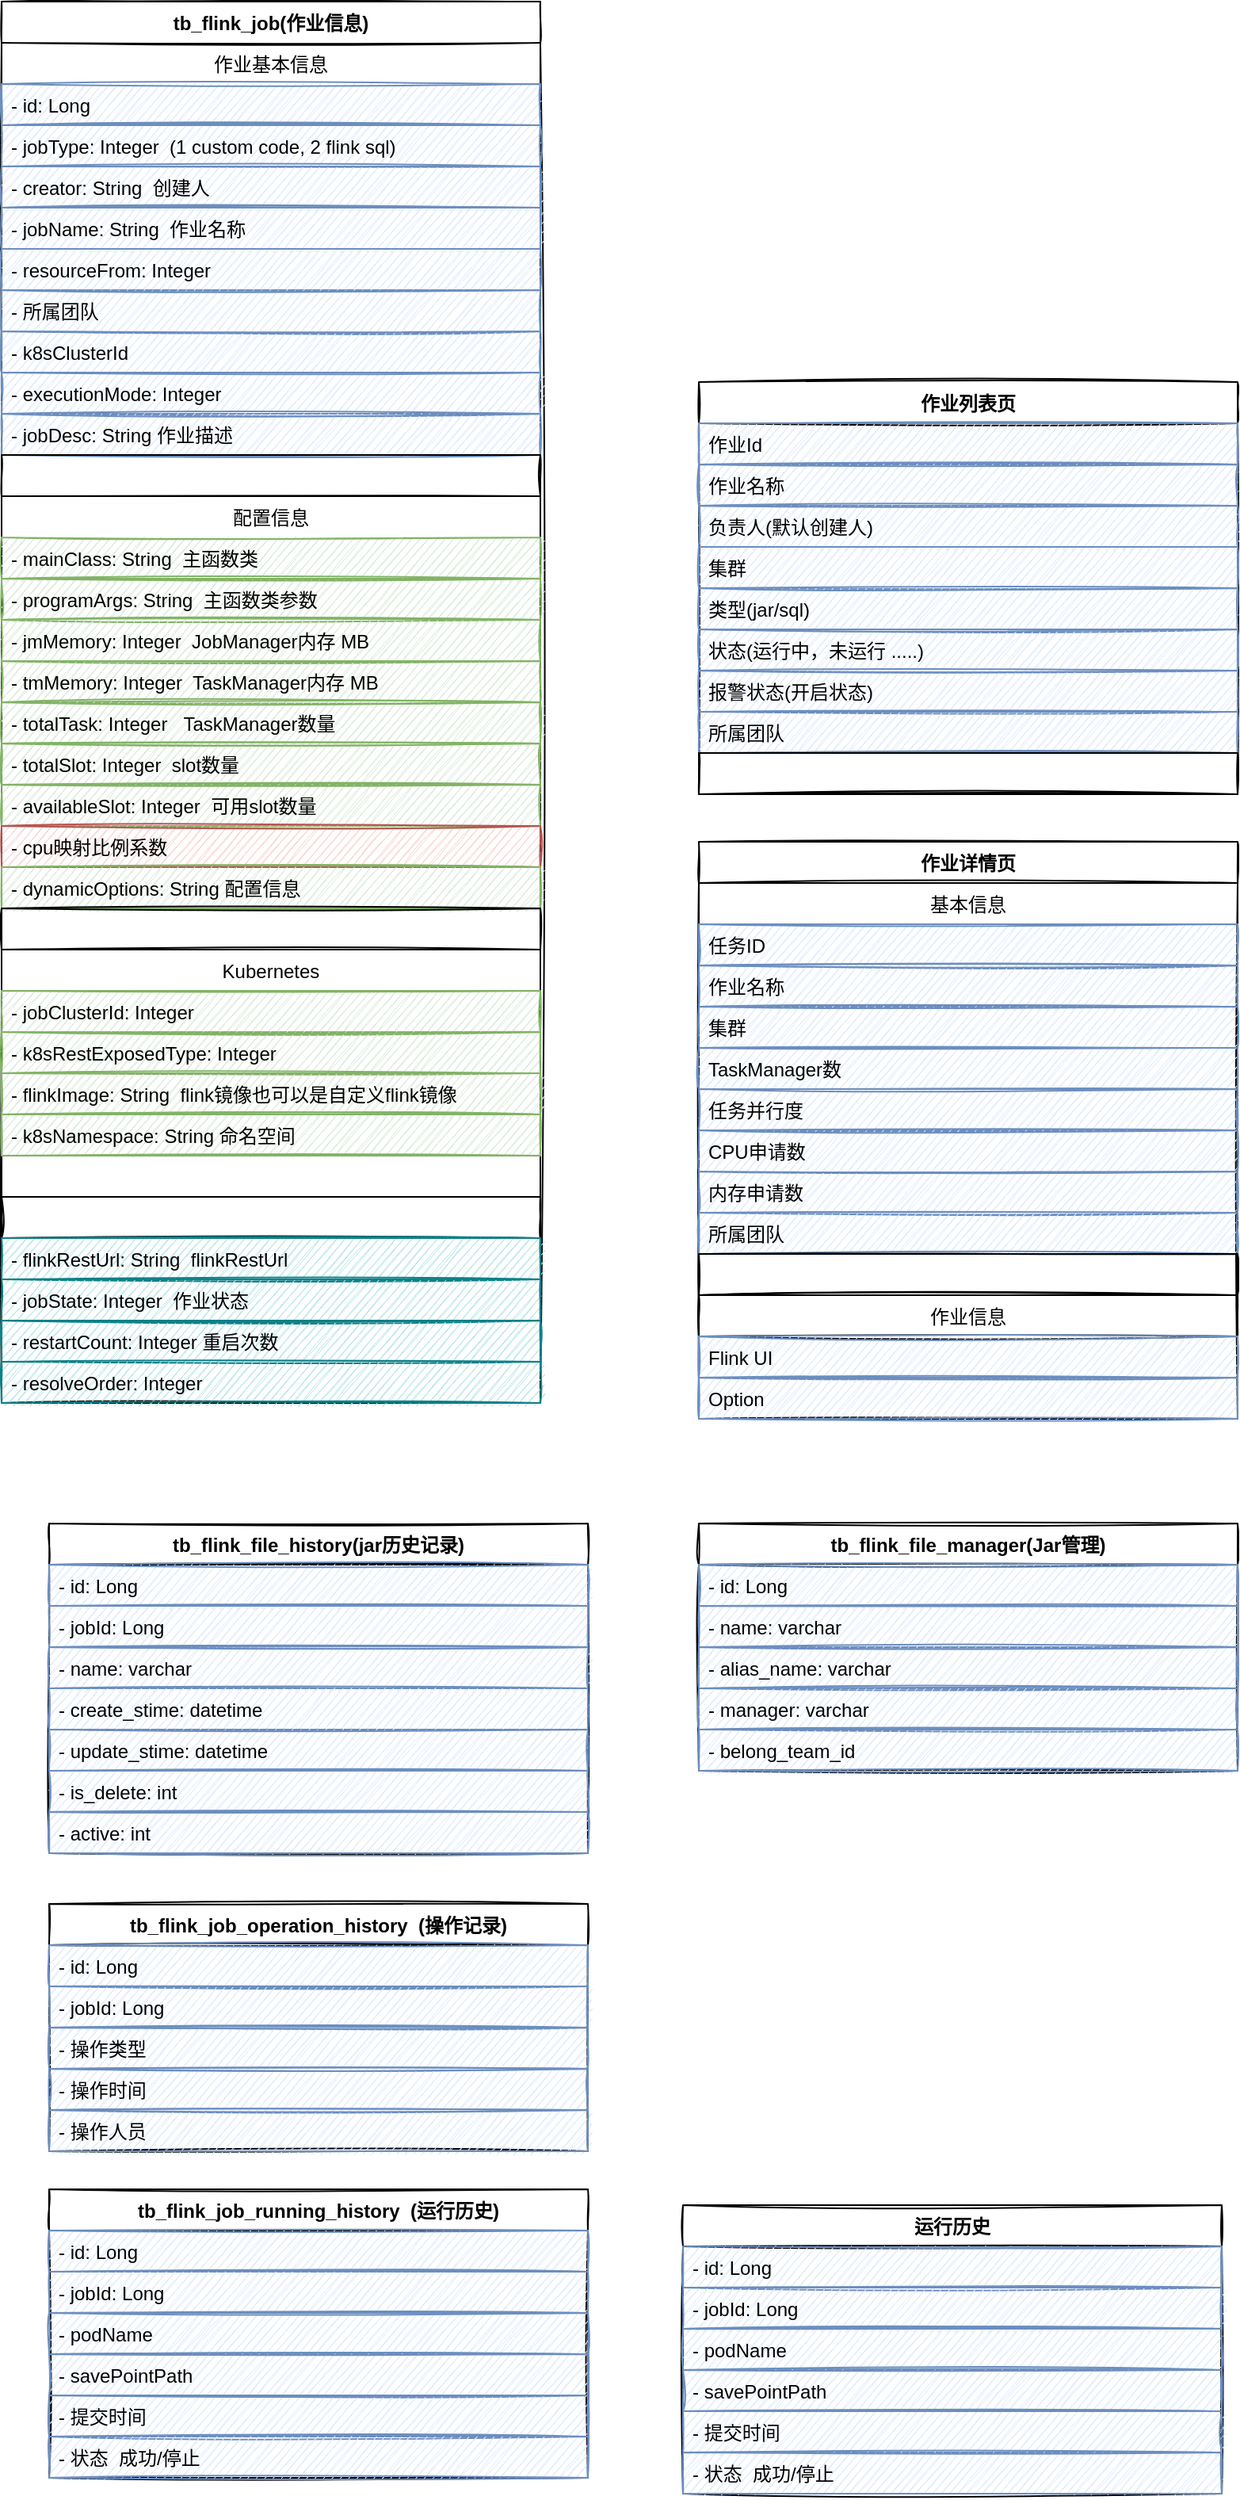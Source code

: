 <mxfile version="16.0.2" type="device" pages="8"><diagram id="qdw6wU8q7zvKth3_8u86" name="表结构"><mxGraphModel dx="1586" dy="1414" grid="1" gridSize="10" guides="1" tooltips="1" connect="1" arrows="1" fold="1" page="0" pageScale="1" pageWidth="827" pageHeight="1169" math="0" shadow="0"><root><mxCell id="0"/><mxCell id="1" parent="0"/><mxCell id="vthMZuFeDbSlwq2Z9-qM-6" value="tb_flink_job(作业信息)" style="swimlane;fontStyle=1;align=center;verticalAlign=top;childLayout=stackLayout;horizontal=1;startSize=26;horizontalStack=0;resizeParent=1;resizeParentMax=0;resizeLast=0;collapsible=1;marginBottom=0;sketch=1;" parent="1" vertex="1"><mxGeometry x="-10" y="-540" width="340" height="884" as="geometry"/></mxCell><mxCell id="vthMZuFeDbSlwq2Z9-qM-7" value="作业基本信息" style="text;align=center;verticalAlign=top;spacingLeft=4;spacingRight=4;overflow=hidden;rotatable=0;points=[[0,0.5],[1,0.5]];portConstraint=eastwest;sketch=1;" parent="vthMZuFeDbSlwq2Z9-qM-6" vertex="1"><mxGeometry y="26" width="340" height="26" as="geometry"/></mxCell><mxCell id="vthMZuFeDbSlwq2Z9-qM-30" value="- id: Long" style="text;strokeColor=#6c8ebf;fillColor=#dae8fc;align=left;verticalAlign=top;spacingLeft=4;spacingRight=4;overflow=hidden;rotatable=0;points=[[0,0.5],[1,0.5]];portConstraint=eastwest;sketch=1;" parent="vthMZuFeDbSlwq2Z9-qM-6" vertex="1"><mxGeometry y="52" width="340" height="26" as="geometry"/></mxCell><mxCell id="vthMZuFeDbSlwq2Z9-qM-10" value="- jobType: Integer  (1 custom code, 2 flink sql)" style="text;strokeColor=#6c8ebf;fillColor=#dae8fc;align=left;verticalAlign=top;spacingLeft=4;spacingRight=4;overflow=hidden;rotatable=0;points=[[0,0.5],[1,0.5]];portConstraint=eastwest;sketch=1;" parent="vthMZuFeDbSlwq2Z9-qM-6" vertex="1"><mxGeometry y="78" width="340" height="26" as="geometry"/></mxCell><mxCell id="vthMZuFeDbSlwq2Z9-qM-11" value="- creator: String  创建人" style="text;strokeColor=#6c8ebf;fillColor=#dae8fc;align=left;verticalAlign=top;spacingLeft=4;spacingRight=4;overflow=hidden;rotatable=0;points=[[0,0.5],[1,0.5]];portConstraint=eastwest;sketch=1;" parent="vthMZuFeDbSlwq2Z9-qM-6" vertex="1"><mxGeometry y="104" width="340" height="26" as="geometry"/></mxCell><mxCell id="vthMZuFeDbSlwq2Z9-qM-14" value="- jobName: String  作业名称" style="text;strokeColor=#6c8ebf;fillColor=#dae8fc;align=left;verticalAlign=top;spacingLeft=4;spacingRight=4;overflow=hidden;rotatable=0;points=[[0,0.5],[1,0.5]];portConstraint=eastwest;sketch=1;" parent="vthMZuFeDbSlwq2Z9-qM-6" vertex="1"><mxGeometry y="130" width="340" height="26" as="geometry"/></mxCell><mxCell id="vthMZuFeDbSlwq2Z9-qM-26" value="- resourceFrom: Integer " style="text;strokeColor=#6c8ebf;fillColor=#dae8fc;align=left;verticalAlign=top;spacingLeft=4;spacingRight=4;overflow=hidden;rotatable=0;points=[[0,0.5],[1,0.5]];portConstraint=eastwest;sketch=1;" parent="vthMZuFeDbSlwq2Z9-qM-6" vertex="1"><mxGeometry y="156" width="340" height="26" as="geometry"/></mxCell><mxCell id="vthMZuFeDbSlwq2Z9-qM-28" value="- 所属团队" style="text;strokeColor=#6c8ebf;fillColor=#dae8fc;align=left;verticalAlign=top;spacingLeft=4;spacingRight=4;overflow=hidden;rotatable=0;points=[[0,0.5],[1,0.5]];portConstraint=eastwest;sketch=1;" parent="vthMZuFeDbSlwq2Z9-qM-6" vertex="1"><mxGeometry y="182" width="340" height="26" as="geometry"/></mxCell><mxCell id="vthMZuFeDbSlwq2Z9-qM-34" value="- k8sClusterId" style="text;strokeColor=#6c8ebf;fillColor=#dae8fc;align=left;verticalAlign=top;spacingLeft=4;spacingRight=4;overflow=hidden;rotatable=0;points=[[0,0.5],[1,0.5]];portConstraint=eastwest;sketch=1;" parent="vthMZuFeDbSlwq2Z9-qM-6" vertex="1"><mxGeometry y="208" width="340" height="26" as="geometry"/></mxCell><mxCell id="6KDizvAVTnnmSlUssIv1-2" value="- executionMode: Integer" style="text;strokeColor=#6c8ebf;fillColor=#dae8fc;align=left;verticalAlign=top;spacingLeft=4;spacingRight=4;overflow=hidden;rotatable=0;points=[[0,0.5],[1,0.5]];portConstraint=eastwest;sketch=1;" parent="vthMZuFeDbSlwq2Z9-qM-6" vertex="1"><mxGeometry y="234" width="340" height="26" as="geometry"/></mxCell><mxCell id="nmjZnM-ej1LpAwjqHQZt-34" value="- jobDesc: String 作业描述" style="text;strokeColor=#6c8ebf;fillColor=#dae8fc;align=left;verticalAlign=top;spacingLeft=4;spacingRight=4;overflow=hidden;rotatable=0;points=[[0,0.5],[1,0.5]];portConstraint=eastwest;sketch=1;" parent="vthMZuFeDbSlwq2Z9-qM-6" vertex="1"><mxGeometry y="260" width="340" height="26" as="geometry"/></mxCell><mxCell id="vthMZuFeDbSlwq2Z9-qM-31" value="    " style="text;strokeColor=default;fillColor=none;align=left;verticalAlign=top;spacingLeft=4;spacingRight=4;overflow=hidden;rotatable=0;points=[[0,0.5],[1,0.5]];portConstraint=eastwest;sketch=1;" parent="vthMZuFeDbSlwq2Z9-qM-6" vertex="1"><mxGeometry y="286" width="340" height="26" as="geometry"/></mxCell><mxCell id="vthMZuFeDbSlwq2Z9-qM-13" value="配置信息" style="text;strokeColor=none;fillColor=none;align=center;verticalAlign=top;spacingLeft=4;spacingRight=4;overflow=hidden;rotatable=0;points=[[0,0.5],[1,0.5]];portConstraint=eastwest;sketch=1;" parent="vthMZuFeDbSlwq2Z9-qM-6" vertex="1"><mxGeometry y="312" width="340" height="26" as="geometry"/></mxCell><mxCell id="vthMZuFeDbSlwq2Z9-qM-16" value="- mainClass: String  主函数类" style="text;strokeColor=#82b366;fillColor=#d5e8d4;align=left;verticalAlign=top;spacingLeft=4;spacingRight=4;overflow=hidden;rotatable=0;points=[[0,0.5],[1,0.5]];portConstraint=eastwest;sketch=1;" parent="vthMZuFeDbSlwq2Z9-qM-6" vertex="1"><mxGeometry y="338" width="340" height="26" as="geometry"/></mxCell><mxCell id="nmjZnM-ej1LpAwjqHQZt-35" value="- programArgs: String  主函数类参数" style="text;strokeColor=#82b366;fillColor=#d5e8d4;align=left;verticalAlign=top;spacingLeft=4;spacingRight=4;overflow=hidden;rotatable=0;points=[[0,0.5],[1,0.5]];portConstraint=eastwest;sketch=1;" parent="vthMZuFeDbSlwq2Z9-qM-6" vertex="1"><mxGeometry y="364" width="340" height="26" as="geometry"/></mxCell><mxCell id="vthMZuFeDbSlwq2Z9-qM-15" value="- jmMemory: Integer  JobManager内存 MB" style="text;strokeColor=#82b366;fillColor=#d5e8d4;align=left;verticalAlign=top;spacingLeft=4;spacingRight=4;overflow=hidden;rotatable=0;points=[[0,0.5],[1,0.5]];portConstraint=eastwest;sketch=1;" parent="vthMZuFeDbSlwq2Z9-qM-6" vertex="1"><mxGeometry y="390" width="340" height="26" as="geometry"/></mxCell><mxCell id="vthMZuFeDbSlwq2Z9-qM-18" value="- tmMemory: Integer  TaskManager内存 MB" style="text;strokeColor=#82b366;fillColor=#d5e8d4;align=left;verticalAlign=top;spacingLeft=4;spacingRight=4;overflow=hidden;rotatable=0;points=[[0,0.5],[1,0.5]];portConstraint=eastwest;sketch=1;" parent="vthMZuFeDbSlwq2Z9-qM-6" vertex="1"><mxGeometry y="416" width="340" height="26" as="geometry"/></mxCell><mxCell id="vthMZuFeDbSlwq2Z9-qM-19" value="- totalTask: Integer   TaskManager数量" style="text;strokeColor=#82b366;fillColor=#d5e8d4;align=left;verticalAlign=top;spacingLeft=4;spacingRight=4;overflow=hidden;rotatable=0;points=[[0,0.5],[1,0.5]];portConstraint=eastwest;sketch=1;" parent="vthMZuFeDbSlwq2Z9-qM-6" vertex="1"><mxGeometry y="442" width="340" height="26" as="geometry"/></mxCell><mxCell id="vthMZuFeDbSlwq2Z9-qM-20" value="- totalSlot: Integer  slot数量" style="text;strokeColor=#82b366;fillColor=#d5e8d4;align=left;verticalAlign=top;spacingLeft=4;spacingRight=4;overflow=hidden;rotatable=0;points=[[0,0.5],[1,0.5]];portConstraint=eastwest;sketch=1;" parent="vthMZuFeDbSlwq2Z9-qM-6" vertex="1"><mxGeometry y="468" width="340" height="26" as="geometry"/></mxCell><mxCell id="NCi7OOu-pYpVZbZeTxRI-1" value="- availableSlot: Integer  可用slot数量" style="text;strokeColor=#82b366;fillColor=#d5e8d4;align=left;verticalAlign=top;spacingLeft=4;spacingRight=4;overflow=hidden;rotatable=0;points=[[0,0.5],[1,0.5]];portConstraint=eastwest;sketch=1;" parent="vthMZuFeDbSlwq2Z9-qM-6" vertex="1"><mxGeometry y="494" width="340" height="26" as="geometry"/></mxCell><mxCell id="vthMZuFeDbSlwq2Z9-qM-21" value="- cpu映射比例系数" style="text;strokeColor=#b85450;fillColor=#f8cecc;align=left;verticalAlign=top;spacingLeft=4;spacingRight=4;overflow=hidden;rotatable=0;points=[[0,0.5],[1,0.5]];portConstraint=eastwest;sketch=1;" parent="vthMZuFeDbSlwq2Z9-qM-6" vertex="1"><mxGeometry y="520" width="340" height="26" as="geometry"/></mxCell><mxCell id="vthMZuFeDbSlwq2Z9-qM-24" value="- dynamicOptions: String 配置信息" style="text;strokeColor=#82b366;fillColor=#d5e8d4;align=left;verticalAlign=top;spacingLeft=4;spacingRight=4;overflow=hidden;rotatable=0;points=[[0,0.5],[1,0.5]];portConstraint=eastwest;sketch=1;" parent="vthMZuFeDbSlwq2Z9-qM-6" vertex="1"><mxGeometry y="546" width="340" height="26" as="geometry"/></mxCell><mxCell id="yMM2CRZqrFxE-duqT8Xx-40" value="    " style="text;strokeColor=default;fillColor=none;align=left;verticalAlign=top;spacingLeft=4;spacingRight=4;overflow=hidden;rotatable=0;points=[[0,0.5],[1,0.5]];portConstraint=eastwest;sketch=1;" parent="vthMZuFeDbSlwq2Z9-qM-6" vertex="1"><mxGeometry y="572" width="340" height="26" as="geometry"/></mxCell><mxCell id="vthMZuFeDbSlwq2Z9-qM-32" value="Kubernetes" style="text;strokeColor=none;fillColor=none;align=center;verticalAlign=top;spacingLeft=4;spacingRight=4;overflow=hidden;rotatable=0;points=[[0,0.5],[1,0.5]];portConstraint=eastwest;sketch=1;" parent="vthMZuFeDbSlwq2Z9-qM-6" vertex="1"><mxGeometry y="598" width="340" height="26" as="geometry"/></mxCell><mxCell id="yMM2CRZqrFxE-duqT8Xx-44" value="- jobClusterId: Integer" style="text;strokeColor=#82b366;fillColor=#d5e8d4;align=left;verticalAlign=top;spacingLeft=4;spacingRight=4;overflow=hidden;rotatable=0;points=[[0,0.5],[1,0.5]];portConstraint=eastwest;sketch=1;" parent="vthMZuFeDbSlwq2Z9-qM-6" vertex="1"><mxGeometry y="624" width="340" height="26" as="geometry"/></mxCell><mxCell id="vthMZuFeDbSlwq2Z9-qM-25" value="- k8sRestExposedType: Integer" style="text;strokeColor=#82b366;fillColor=#d5e8d4;align=left;verticalAlign=top;spacingLeft=4;spacingRight=4;overflow=hidden;rotatable=0;points=[[0,0.5],[1,0.5]];portConstraint=eastwest;sketch=1;" parent="vthMZuFeDbSlwq2Z9-qM-6" vertex="1"><mxGeometry y="650" width="340" height="26" as="geometry"/></mxCell><mxCell id="vthMZuFeDbSlwq2Z9-qM-29" value="- flinkImage: String  flink镜像也可以是自定义flink镜像" style="text;strokeColor=#82b366;fillColor=#d5e8d4;align=left;verticalAlign=top;spacingLeft=4;spacingRight=4;overflow=hidden;rotatable=0;points=[[0,0.5],[1,0.5]];portConstraint=eastwest;sketch=1;" parent="vthMZuFeDbSlwq2Z9-qM-6" vertex="1"><mxGeometry y="676" width="340" height="26" as="geometry"/></mxCell><mxCell id="vthMZuFeDbSlwq2Z9-qM-33" value="- k8sNamespace: String 命名空间" style="text;strokeColor=#82b366;fillColor=#d5e8d4;align=left;verticalAlign=top;spacingLeft=4;spacingRight=4;overflow=hidden;rotatable=0;points=[[0,0.5],[1,0.5]];portConstraint=eastwest;sketch=1;" parent="vthMZuFeDbSlwq2Z9-qM-6" vertex="1"><mxGeometry y="702" width="340" height="26" as="geometry"/></mxCell><mxCell id="vthMZuFeDbSlwq2Z9-qM-17" value="   " style="text;strokeColor=none;fillColor=none;align=left;verticalAlign=top;spacingLeft=4;spacingRight=4;overflow=hidden;rotatable=0;points=[[0,0.5],[1,0.5]];portConstraint=eastwest;sketch=1;" parent="vthMZuFeDbSlwq2Z9-qM-6" vertex="1"><mxGeometry y="728" width="340" height="26" as="geometry"/></mxCell><mxCell id="yMM2CRZqrFxE-duqT8Xx-41" value="    " style="text;strokeColor=default;fillColor=none;align=left;verticalAlign=top;spacingLeft=4;spacingRight=4;overflow=hidden;rotatable=0;points=[[0,0.5],[1,0.5]];portConstraint=eastwest;sketch=1;" parent="vthMZuFeDbSlwq2Z9-qM-6" vertex="1"><mxGeometry y="754" width="340" height="26" as="geometry"/></mxCell><mxCell id="vthMZuFeDbSlwq2Z9-qM-27" value="- flinkRestUrl: String  flinkRestUrl" style="text;strokeColor=#0e8088;fillColor=#b0e3e6;align=left;verticalAlign=top;spacingLeft=4;spacingRight=4;overflow=hidden;rotatable=0;points=[[0,0.5],[1,0.5]];portConstraint=eastwest;sketch=1;" parent="vthMZuFeDbSlwq2Z9-qM-6" vertex="1"><mxGeometry y="780" width="340" height="26" as="geometry"/></mxCell><mxCell id="nmjZnM-ej1LpAwjqHQZt-1" value="- jobState: Integer  作业状态" style="text;strokeColor=#0e8088;fillColor=#b0e3e6;align=left;verticalAlign=top;spacingLeft=4;spacingRight=4;overflow=hidden;rotatable=0;points=[[0,0.5],[1,0.5]];portConstraint=eastwest;sketch=1;" parent="vthMZuFeDbSlwq2Z9-qM-6" vertex="1"><mxGeometry y="806" width="340" height="26" as="geometry"/></mxCell><mxCell id="nmjZnM-ej1LpAwjqHQZt-33" value="- restartCount: Integer 重启次数" style="text;strokeColor=#0e8088;fillColor=#b0e3e6;align=left;verticalAlign=top;spacingLeft=4;spacingRight=4;overflow=hidden;rotatable=0;points=[[0,0.5],[1,0.5]];portConstraint=eastwest;sketch=1;" parent="vthMZuFeDbSlwq2Z9-qM-6" vertex="1"><mxGeometry y="832" width="340" height="26" as="geometry"/></mxCell><mxCell id="yMM2CRZqrFxE-duqT8Xx-1" value="- resolveOrder: Integer " style="text;strokeColor=#0e8088;fillColor=#b0e3e6;align=left;verticalAlign=top;spacingLeft=4;spacingRight=4;overflow=hidden;rotatable=0;points=[[0,0.5],[1,0.5]];portConstraint=eastwest;sketch=1;" parent="vthMZuFeDbSlwq2Z9-qM-6" vertex="1"><mxGeometry y="858" width="340" height="26" as="geometry"/></mxCell><mxCell id="yMM2CRZqrFxE-duqT8Xx-2" value="作业列表页" style="swimlane;fontStyle=1;align=center;verticalAlign=top;childLayout=stackLayout;horizontal=1;startSize=26;horizontalStack=0;resizeParent=1;resizeParentMax=0;resizeLast=0;collapsible=1;marginBottom=0;sketch=1;" parent="1" vertex="1"><mxGeometry x="430" y="-300" width="340" height="260" as="geometry"/></mxCell><mxCell id="yMM2CRZqrFxE-duqT8Xx-4" value="作业Id" style="text;strokeColor=#6c8ebf;fillColor=#dae8fc;align=left;verticalAlign=top;spacingLeft=4;spacingRight=4;overflow=hidden;rotatable=0;points=[[0,0.5],[1,0.5]];portConstraint=eastwest;sketch=1;" parent="yMM2CRZqrFxE-duqT8Xx-2" vertex="1"><mxGeometry y="26" width="340" height="26" as="geometry"/></mxCell><mxCell id="yMM2CRZqrFxE-duqT8Xx-5" value="作业名称" style="text;strokeColor=#6c8ebf;fillColor=#dae8fc;align=left;verticalAlign=top;spacingLeft=4;spacingRight=4;overflow=hidden;rotatable=0;points=[[0,0.5],[1,0.5]];portConstraint=eastwest;sketch=1;" parent="yMM2CRZqrFxE-duqT8Xx-2" vertex="1"><mxGeometry y="52" width="340" height="26" as="geometry"/></mxCell><mxCell id="yMM2CRZqrFxE-duqT8Xx-6" value="负责人(默认创建人)" style="text;strokeColor=#6c8ebf;fillColor=#dae8fc;align=left;verticalAlign=top;spacingLeft=4;spacingRight=4;overflow=hidden;rotatable=0;points=[[0,0.5],[1,0.5]];portConstraint=eastwest;sketch=1;" parent="yMM2CRZqrFxE-duqT8Xx-2" vertex="1"><mxGeometry y="78" width="340" height="26" as="geometry"/></mxCell><mxCell id="yMM2CRZqrFxE-duqT8Xx-7" value="集群" style="text;strokeColor=#6c8ebf;fillColor=#dae8fc;align=left;verticalAlign=top;spacingLeft=4;spacingRight=4;overflow=hidden;rotatable=0;points=[[0,0.5],[1,0.5]];portConstraint=eastwest;sketch=1;" parent="yMM2CRZqrFxE-duqT8Xx-2" vertex="1"><mxGeometry y="104" width="340" height="26" as="geometry"/></mxCell><mxCell id="yMM2CRZqrFxE-duqT8Xx-8" value="类型(jar/sql)" style="text;strokeColor=#6c8ebf;fillColor=#dae8fc;align=left;verticalAlign=top;spacingLeft=4;spacingRight=4;overflow=hidden;rotatable=0;points=[[0,0.5],[1,0.5]];portConstraint=eastwest;sketch=1;" parent="yMM2CRZqrFxE-duqT8Xx-2" vertex="1"><mxGeometry y="130" width="340" height="26" as="geometry"/></mxCell><mxCell id="yMM2CRZqrFxE-duqT8Xx-9" value="状态(运行中，未运行 .....)" style="text;strokeColor=#6c8ebf;fillColor=#dae8fc;align=left;verticalAlign=top;spacingLeft=4;spacingRight=4;overflow=hidden;rotatable=0;points=[[0,0.5],[1,0.5]];portConstraint=eastwest;sketch=1;" parent="yMM2CRZqrFxE-duqT8Xx-2" vertex="1"><mxGeometry y="156" width="340" height="26" as="geometry"/></mxCell><mxCell id="yMM2CRZqrFxE-duqT8Xx-10" value="报警状态(开启状态)" style="text;strokeColor=#6c8ebf;fillColor=#dae8fc;align=left;verticalAlign=top;spacingLeft=4;spacingRight=4;overflow=hidden;rotatable=0;points=[[0,0.5],[1,0.5]];portConstraint=eastwest;sketch=1;" parent="yMM2CRZqrFxE-duqT8Xx-2" vertex="1"><mxGeometry y="182" width="340" height="26" as="geometry"/></mxCell><mxCell id="yMM2CRZqrFxE-duqT8Xx-27" value="所属团队" style="text;strokeColor=#6c8ebf;fillColor=#dae8fc;align=left;verticalAlign=top;spacingLeft=4;spacingRight=4;overflow=hidden;rotatable=0;points=[[0,0.5],[1,0.5]];portConstraint=eastwest;sketch=1;" parent="yMM2CRZqrFxE-duqT8Xx-2" vertex="1"><mxGeometry y="208" width="340" height="26" as="geometry"/></mxCell><mxCell id="yMM2CRZqrFxE-duqT8Xx-11" value="    " style="text;strokeColor=default;fillColor=none;align=left;verticalAlign=top;spacingLeft=4;spacingRight=4;overflow=hidden;rotatable=0;points=[[0,0.5],[1,0.5]];portConstraint=eastwest;sketch=1;" parent="yMM2CRZqrFxE-duqT8Xx-2" vertex="1"><mxGeometry y="234" width="340" height="26" as="geometry"/></mxCell><mxCell id="yMM2CRZqrFxE-duqT8Xx-28" value="作业详情页" style="swimlane;fontStyle=1;align=center;verticalAlign=top;childLayout=stackLayout;horizontal=1;startSize=26;horizontalStack=0;resizeParent=1;resizeParentMax=0;resizeLast=0;collapsible=1;marginBottom=0;sketch=1;" parent="1" vertex="1"><mxGeometry x="430" y="-10" width="340" height="364" as="geometry"/></mxCell><mxCell id="yMM2CRZqrFxE-duqT8Xx-29" value="基本信息" style="text;align=center;verticalAlign=top;spacingLeft=4;spacingRight=4;overflow=hidden;rotatable=0;points=[[0,0.5],[1,0.5]];portConstraint=eastwest;sketch=1;" parent="yMM2CRZqrFxE-duqT8Xx-28" vertex="1"><mxGeometry y="26" width="340" height="26" as="geometry"/></mxCell><mxCell id="yMM2CRZqrFxE-duqT8Xx-38" value="任务ID" style="text;strokeColor=#6c8ebf;fillColor=#dae8fc;align=left;verticalAlign=top;spacingLeft=4;spacingRight=4;overflow=hidden;rotatable=0;points=[[0,0.5],[1,0.5]];portConstraint=eastwest;sketch=1;" parent="yMM2CRZqrFxE-duqT8Xx-28" vertex="1"><mxGeometry y="52" width="340" height="26" as="geometry"/></mxCell><mxCell id="yMM2CRZqrFxE-duqT8Xx-30" value="作业名称" style="text;strokeColor=#6c8ebf;fillColor=#dae8fc;align=left;verticalAlign=top;spacingLeft=4;spacingRight=4;overflow=hidden;rotatable=0;points=[[0,0.5],[1,0.5]];portConstraint=eastwest;sketch=1;" parent="yMM2CRZqrFxE-duqT8Xx-28" vertex="1"><mxGeometry y="78" width="340" height="26" as="geometry"/></mxCell><mxCell id="yMM2CRZqrFxE-duqT8Xx-31" value="集群" style="text;strokeColor=#6c8ebf;fillColor=#dae8fc;align=left;verticalAlign=top;spacingLeft=4;spacingRight=4;overflow=hidden;rotatable=0;points=[[0,0.5],[1,0.5]];portConstraint=eastwest;sketch=1;" parent="yMM2CRZqrFxE-duqT8Xx-28" vertex="1"><mxGeometry y="104" width="340" height="26" as="geometry"/></mxCell><mxCell id="yMM2CRZqrFxE-duqT8Xx-32" value="TaskManager数" style="text;strokeColor=#6c8ebf;fillColor=#dae8fc;align=left;verticalAlign=top;spacingLeft=4;spacingRight=4;overflow=hidden;rotatable=0;points=[[0,0.5],[1,0.5]];portConstraint=eastwest;sketch=1;" parent="yMM2CRZqrFxE-duqT8Xx-28" vertex="1"><mxGeometry y="130" width="340" height="26" as="geometry"/></mxCell><mxCell id="yMM2CRZqrFxE-duqT8Xx-33" value="任务并行度" style="text;strokeColor=#6c8ebf;fillColor=#dae8fc;align=left;verticalAlign=top;spacingLeft=4;spacingRight=4;overflow=hidden;rotatable=0;points=[[0,0.5],[1,0.5]];portConstraint=eastwest;sketch=1;" parent="yMM2CRZqrFxE-duqT8Xx-28" vertex="1"><mxGeometry y="156" width="340" height="26" as="geometry"/></mxCell><mxCell id="yMM2CRZqrFxE-duqT8Xx-34" value="CPU申请数" style="text;strokeColor=#6c8ebf;fillColor=#dae8fc;align=left;verticalAlign=top;spacingLeft=4;spacingRight=4;overflow=hidden;rotatable=0;points=[[0,0.5],[1,0.5]];portConstraint=eastwest;sketch=1;" parent="yMM2CRZqrFxE-duqT8Xx-28" vertex="1"><mxGeometry y="182" width="340" height="26" as="geometry"/></mxCell><mxCell id="yMM2CRZqrFxE-duqT8Xx-35" value="内存申请数" style="text;strokeColor=#6c8ebf;fillColor=#dae8fc;align=left;verticalAlign=top;spacingLeft=4;spacingRight=4;overflow=hidden;rotatable=0;points=[[0,0.5],[1,0.5]];portConstraint=eastwest;sketch=1;" parent="yMM2CRZqrFxE-duqT8Xx-28" vertex="1"><mxGeometry y="208" width="340" height="26" as="geometry"/></mxCell><mxCell id="yMM2CRZqrFxE-duqT8Xx-36" value="所属团队" style="text;strokeColor=#6c8ebf;fillColor=#dae8fc;align=left;verticalAlign=top;spacingLeft=4;spacingRight=4;overflow=hidden;rotatable=0;points=[[0,0.5],[1,0.5]];portConstraint=eastwest;sketch=1;" parent="yMM2CRZqrFxE-duqT8Xx-28" vertex="1"><mxGeometry y="234" width="340" height="26" as="geometry"/></mxCell><mxCell id="yMM2CRZqrFxE-duqT8Xx-39" value="    " style="text;strokeColor=default;fillColor=none;align=left;verticalAlign=top;spacingLeft=4;spacingRight=4;overflow=hidden;rotatable=0;points=[[0,0.5],[1,0.5]];portConstraint=eastwest;sketch=1;" parent="yMM2CRZqrFxE-duqT8Xx-28" vertex="1"><mxGeometry y="260" width="340" height="26" as="geometry"/></mxCell><mxCell id="yMM2CRZqrFxE-duqT8Xx-37" value="作业信息" style="text;strokeColor=default;fillColor=none;align=center;verticalAlign=top;spacingLeft=4;spacingRight=4;overflow=hidden;rotatable=0;points=[[0,0.5],[1,0.5]];portConstraint=eastwest;sketch=1;" parent="yMM2CRZqrFxE-duqT8Xx-28" vertex="1"><mxGeometry y="286" width="340" height="26" as="geometry"/></mxCell><mxCell id="yMM2CRZqrFxE-duqT8Xx-42" value="Flink UI" style="text;strokeColor=#6c8ebf;fillColor=#dae8fc;align=left;verticalAlign=top;spacingLeft=4;spacingRight=4;overflow=hidden;rotatable=0;points=[[0,0.5],[1,0.5]];portConstraint=eastwest;sketch=1;" parent="yMM2CRZqrFxE-duqT8Xx-28" vertex="1"><mxGeometry y="312" width="340" height="26" as="geometry"/></mxCell><mxCell id="yMM2CRZqrFxE-duqT8Xx-43" value="Option" style="text;strokeColor=#6c8ebf;fillColor=#dae8fc;align=left;verticalAlign=top;spacingLeft=4;spacingRight=4;overflow=hidden;rotatable=0;points=[[0,0.5],[1,0.5]];portConstraint=eastwest;sketch=1;" parent="yMM2CRZqrFxE-duqT8Xx-28" vertex="1"><mxGeometry y="338" width="340" height="26" as="geometry"/></mxCell><mxCell id="WjACj9NtYQbvc6Z6iGeJ-1" value="tb_flink_file_history(jar历史记录)" style="swimlane;fontStyle=1;align=center;verticalAlign=top;childLayout=stackLayout;horizontal=1;startSize=26;horizontalStack=0;resizeParent=1;resizeParentMax=0;resizeLast=0;collapsible=1;marginBottom=0;sketch=1;" parent="1" vertex="1"><mxGeometry x="20" y="420" width="340" height="208" as="geometry"/></mxCell><mxCell id="WjACj9NtYQbvc6Z6iGeJ-3" value="- id: Long" style="text;strokeColor=#6c8ebf;fillColor=#dae8fc;align=left;verticalAlign=top;spacingLeft=4;spacingRight=4;overflow=hidden;rotatable=0;points=[[0,0.5],[1,0.5]];portConstraint=eastwest;sketch=1;" parent="WjACj9NtYQbvc6Z6iGeJ-1" vertex="1"><mxGeometry y="26" width="340" height="26" as="geometry"/></mxCell><mxCell id="WjACj9NtYQbvc6Z6iGeJ-4" value="- jobId: Long" style="text;strokeColor=#6c8ebf;fillColor=#dae8fc;align=left;verticalAlign=top;spacingLeft=4;spacingRight=4;overflow=hidden;rotatable=0;points=[[0,0.5],[1,0.5]];portConstraint=eastwest;sketch=1;" parent="WjACj9NtYQbvc6Z6iGeJ-1" vertex="1"><mxGeometry y="52" width="340" height="26" as="geometry"/></mxCell><mxCell id="WjACj9NtYQbvc6Z6iGeJ-5" value="- name: varchar" style="text;strokeColor=#6c8ebf;fillColor=#dae8fc;align=left;verticalAlign=top;spacingLeft=4;spacingRight=4;overflow=hidden;rotatable=0;points=[[0,0.5],[1,0.5]];portConstraint=eastwest;sketch=1;" parent="WjACj9NtYQbvc6Z6iGeJ-1" vertex="1"><mxGeometry y="78" width="340" height="26" as="geometry"/></mxCell><mxCell id="WjACj9NtYQbvc6Z6iGeJ-6" value="- create_stime: datetime" style="text;strokeColor=#6c8ebf;fillColor=#dae8fc;align=left;verticalAlign=top;spacingLeft=4;spacingRight=4;overflow=hidden;rotatable=0;points=[[0,0.5],[1,0.5]];portConstraint=eastwest;sketch=1;" parent="WjACj9NtYQbvc6Z6iGeJ-1" vertex="1"><mxGeometry y="104" width="340" height="26" as="geometry"/></mxCell><mxCell id="FqU4QgM5kVkrYhnM6hEO-6" value="- update_stime: datetime" style="text;strokeColor=#6c8ebf;fillColor=#dae8fc;align=left;verticalAlign=top;spacingLeft=4;spacingRight=4;overflow=hidden;rotatable=0;points=[[0,0.5],[1,0.5]];portConstraint=eastwest;sketch=1;" parent="WjACj9NtYQbvc6Z6iGeJ-1" vertex="1"><mxGeometry y="130" width="340" height="26" as="geometry"/></mxCell><mxCell id="FqU4QgM5kVkrYhnM6hEO-7" value="- is_delete: int" style="text;strokeColor=#6c8ebf;fillColor=#dae8fc;align=left;verticalAlign=top;spacingLeft=4;spacingRight=4;overflow=hidden;rotatable=0;points=[[0,0.5],[1,0.5]];portConstraint=eastwest;sketch=1;" parent="WjACj9NtYQbvc6Z6iGeJ-1" vertex="1"><mxGeometry y="156" width="340" height="26" as="geometry"/></mxCell><mxCell id="FqU4QgM5kVkrYhnM6hEO-8" value="- active: int" style="text;strokeColor=#6c8ebf;fillColor=#dae8fc;align=left;verticalAlign=top;spacingLeft=4;spacingRight=4;overflow=hidden;rotatable=0;points=[[0,0.5],[1,0.5]];portConstraint=eastwest;sketch=1;" parent="WjACj9NtYQbvc6Z6iGeJ-1" vertex="1"><mxGeometry y="182" width="340" height="26" as="geometry"/></mxCell><mxCell id="rQVugL_6PZzwffyvqG3R-1" value="tb_flink_job_operation_history  (操作记录)" style="swimlane;fontStyle=1;align=center;verticalAlign=top;childLayout=stackLayout;horizontal=1;startSize=26;horizontalStack=0;resizeParent=1;resizeParentMax=0;resizeLast=0;collapsible=1;marginBottom=0;sketch=1;" parent="1" vertex="1"><mxGeometry x="20" y="660" width="340" height="156" as="geometry"/></mxCell><mxCell id="rQVugL_6PZzwffyvqG3R-2" value="- id: Long" style="text;strokeColor=#6c8ebf;fillColor=#dae8fc;align=left;verticalAlign=top;spacingLeft=4;spacingRight=4;overflow=hidden;rotatable=0;points=[[0,0.5],[1,0.5]];portConstraint=eastwest;sketch=1;" parent="rQVugL_6PZzwffyvqG3R-1" vertex="1"><mxGeometry y="26" width="340" height="26" as="geometry"/></mxCell><mxCell id="rQVugL_6PZzwffyvqG3R-3" value="- jobId: Long" style="text;strokeColor=#6c8ebf;fillColor=#dae8fc;align=left;verticalAlign=top;spacingLeft=4;spacingRight=4;overflow=hidden;rotatable=0;points=[[0,0.5],[1,0.5]];portConstraint=eastwest;sketch=1;" parent="rQVugL_6PZzwffyvqG3R-1" vertex="1"><mxGeometry y="52" width="340" height="26" as="geometry"/></mxCell><mxCell id="rQVugL_6PZzwffyvqG3R-4" value="- 操作类型" style="text;strokeColor=#6c8ebf;fillColor=#dae8fc;align=left;verticalAlign=top;spacingLeft=4;spacingRight=4;overflow=hidden;rotatable=0;points=[[0,0.5],[1,0.5]];portConstraint=eastwest;sketch=1;" parent="rQVugL_6PZzwffyvqG3R-1" vertex="1"><mxGeometry y="78" width="340" height="26" as="geometry"/></mxCell><mxCell id="rQVugL_6PZzwffyvqG3R-5" value="- 操作时间" style="text;strokeColor=#6c8ebf;fillColor=#dae8fc;align=left;verticalAlign=top;spacingLeft=4;spacingRight=4;overflow=hidden;rotatable=0;points=[[0,0.5],[1,0.5]];portConstraint=eastwest;sketch=1;" parent="rQVugL_6PZzwffyvqG3R-1" vertex="1"><mxGeometry y="104" width="340" height="26" as="geometry"/></mxCell><mxCell id="rQVugL_6PZzwffyvqG3R-11" value="- 操作人员" style="text;strokeColor=#6c8ebf;fillColor=#dae8fc;align=left;verticalAlign=top;spacingLeft=4;spacingRight=4;overflow=hidden;rotatable=0;points=[[0,0.5],[1,0.5]];portConstraint=eastwest;sketch=1;" parent="rQVugL_6PZzwffyvqG3R-1" vertex="1"><mxGeometry y="130" width="340" height="26" as="geometry"/></mxCell><mxCell id="rQVugL_6PZzwffyvqG3R-6" value="tb_flink_job_running_history  (运行历史)" style="swimlane;fontStyle=1;align=center;verticalAlign=top;childLayout=stackLayout;horizontal=1;startSize=26;horizontalStack=0;resizeParent=1;resizeParentMax=0;resizeLast=0;collapsible=1;marginBottom=0;sketch=1;" parent="1" vertex="1"><mxGeometry x="20" y="840" width="340" height="182" as="geometry"/></mxCell><mxCell id="rQVugL_6PZzwffyvqG3R-7" value="- id: Long" style="text;strokeColor=#6c8ebf;fillColor=#dae8fc;align=left;verticalAlign=top;spacingLeft=4;spacingRight=4;overflow=hidden;rotatable=0;points=[[0,0.5],[1,0.5]];portConstraint=eastwest;sketch=1;" parent="rQVugL_6PZzwffyvqG3R-6" vertex="1"><mxGeometry y="26" width="340" height="26" as="geometry"/></mxCell><mxCell id="rQVugL_6PZzwffyvqG3R-8" value="- jobId: Long" style="text;strokeColor=#6c8ebf;fillColor=#dae8fc;align=left;verticalAlign=top;spacingLeft=4;spacingRight=4;overflow=hidden;rotatable=0;points=[[0,0.5],[1,0.5]];portConstraint=eastwest;sketch=1;" parent="rQVugL_6PZzwffyvqG3R-6" vertex="1"><mxGeometry y="52" width="340" height="26" as="geometry"/></mxCell><mxCell id="rQVugL_6PZzwffyvqG3R-9" value="- podName" style="text;strokeColor=#6c8ebf;fillColor=#dae8fc;align=left;verticalAlign=top;spacingLeft=4;spacingRight=4;overflow=hidden;rotatable=0;points=[[0,0.5],[1,0.5]];portConstraint=eastwest;sketch=1;" parent="rQVugL_6PZzwffyvqG3R-6" vertex="1"><mxGeometry y="78" width="340" height="26" as="geometry"/></mxCell><mxCell id="rQVugL_6PZzwffyvqG3R-10" value="- savePointPath" style="text;strokeColor=#6c8ebf;fillColor=#dae8fc;align=left;verticalAlign=top;spacingLeft=4;spacingRight=4;overflow=hidden;rotatable=0;points=[[0,0.5],[1,0.5]];portConstraint=eastwest;sketch=1;" parent="rQVugL_6PZzwffyvqG3R-6" vertex="1"><mxGeometry y="104" width="340" height="26" as="geometry"/></mxCell><mxCell id="rQVugL_6PZzwffyvqG3R-12" value="- 提交时间" style="text;strokeColor=#6c8ebf;fillColor=#dae8fc;align=left;verticalAlign=top;spacingLeft=4;spacingRight=4;overflow=hidden;rotatable=0;points=[[0,0.5],[1,0.5]];portConstraint=eastwest;sketch=1;" parent="rQVugL_6PZzwffyvqG3R-6" vertex="1"><mxGeometry y="130" width="340" height="26" as="geometry"/></mxCell><mxCell id="rQVugL_6PZzwffyvqG3R-13" value="- 状态  成功/停止" style="text;strokeColor=#6c8ebf;fillColor=#dae8fc;align=left;verticalAlign=top;spacingLeft=4;spacingRight=4;overflow=hidden;rotatable=0;points=[[0,0.5],[1,0.5]];portConstraint=eastwest;sketch=1;" parent="rQVugL_6PZzwffyvqG3R-6" vertex="1"><mxGeometry y="156" width="340" height="26" as="geometry"/></mxCell><mxCell id="rQVugL_6PZzwffyvqG3R-14" value="运行历史" style="swimlane;fontStyle=1;align=center;verticalAlign=top;childLayout=stackLayout;horizontal=1;startSize=26;horizontalStack=0;resizeParent=1;resizeParentMax=0;resizeLast=0;collapsible=1;marginBottom=0;sketch=1;" parent="1" vertex="1"><mxGeometry x="420" y="850" width="340" height="182" as="geometry"/></mxCell><mxCell id="rQVugL_6PZzwffyvqG3R-15" value="- id: Long" style="text;strokeColor=#6c8ebf;fillColor=#dae8fc;align=left;verticalAlign=top;spacingLeft=4;spacingRight=4;overflow=hidden;rotatable=0;points=[[0,0.5],[1,0.5]];portConstraint=eastwest;sketch=1;" parent="rQVugL_6PZzwffyvqG3R-14" vertex="1"><mxGeometry y="26" width="340" height="26" as="geometry"/></mxCell><mxCell id="rQVugL_6PZzwffyvqG3R-16" value="- jobId: Long" style="text;strokeColor=#6c8ebf;fillColor=#dae8fc;align=left;verticalAlign=top;spacingLeft=4;spacingRight=4;overflow=hidden;rotatable=0;points=[[0,0.5],[1,0.5]];portConstraint=eastwest;sketch=1;" parent="rQVugL_6PZzwffyvqG3R-14" vertex="1"><mxGeometry y="52" width="340" height="26" as="geometry"/></mxCell><mxCell id="rQVugL_6PZzwffyvqG3R-17" value="- podName" style="text;strokeColor=#6c8ebf;fillColor=#dae8fc;align=left;verticalAlign=top;spacingLeft=4;spacingRight=4;overflow=hidden;rotatable=0;points=[[0,0.5],[1,0.5]];portConstraint=eastwest;sketch=1;" parent="rQVugL_6PZzwffyvqG3R-14" vertex="1"><mxGeometry y="78" width="340" height="26" as="geometry"/></mxCell><mxCell id="rQVugL_6PZzwffyvqG3R-18" value="- savePointPath" style="text;strokeColor=#6c8ebf;fillColor=#dae8fc;align=left;verticalAlign=top;spacingLeft=4;spacingRight=4;overflow=hidden;rotatable=0;points=[[0,0.5],[1,0.5]];portConstraint=eastwest;sketch=1;" parent="rQVugL_6PZzwffyvqG3R-14" vertex="1"><mxGeometry y="104" width="340" height="26" as="geometry"/></mxCell><mxCell id="rQVugL_6PZzwffyvqG3R-19" value="- 提交时间" style="text;strokeColor=#6c8ebf;fillColor=#dae8fc;align=left;verticalAlign=top;spacingLeft=4;spacingRight=4;overflow=hidden;rotatable=0;points=[[0,0.5],[1,0.5]];portConstraint=eastwest;sketch=1;" parent="rQVugL_6PZzwffyvqG3R-14" vertex="1"><mxGeometry y="130" width="340" height="26" as="geometry"/></mxCell><mxCell id="rQVugL_6PZzwffyvqG3R-20" value="- 状态  成功/停止" style="text;strokeColor=#6c8ebf;fillColor=#dae8fc;align=left;verticalAlign=top;spacingLeft=4;spacingRight=4;overflow=hidden;rotatable=0;points=[[0,0.5],[1,0.5]];portConstraint=eastwest;sketch=1;" parent="rQVugL_6PZzwffyvqG3R-14" vertex="1"><mxGeometry y="156" width="340" height="26" as="geometry"/></mxCell><mxCell id="FqU4QgM5kVkrYhnM6hEO-1" value="tb_flink_file_manager(Jar管理)" style="swimlane;fontStyle=1;align=center;verticalAlign=top;childLayout=stackLayout;horizontal=1;startSize=26;horizontalStack=0;resizeParent=1;resizeParentMax=0;resizeLast=0;collapsible=1;marginBottom=0;sketch=1;" parent="1" vertex="1"><mxGeometry x="430" y="420" width="340" height="156" as="geometry"/></mxCell><mxCell id="FqU4QgM5kVkrYhnM6hEO-2" value="- id: Long" style="text;strokeColor=#6c8ebf;fillColor=#dae8fc;align=left;verticalAlign=top;spacingLeft=4;spacingRight=4;overflow=hidden;rotatable=0;points=[[0,0.5],[1,0.5]];portConstraint=eastwest;sketch=1;" parent="FqU4QgM5kVkrYhnM6hEO-1" vertex="1"><mxGeometry y="26" width="340" height="26" as="geometry"/></mxCell><mxCell id="FqU4QgM5kVkrYhnM6hEO-3" value="- name: varchar" style="text;strokeColor=#6c8ebf;fillColor=#dae8fc;align=left;verticalAlign=top;spacingLeft=4;spacingRight=4;overflow=hidden;rotatable=0;points=[[0,0.5],[1,0.5]];portConstraint=eastwest;sketch=1;" parent="FqU4QgM5kVkrYhnM6hEO-1" vertex="1"><mxGeometry y="52" width="340" height="26" as="geometry"/></mxCell><mxCell id="FqU4QgM5kVkrYhnM6hEO-10" value="- alias_name: varchar" style="text;strokeColor=#6c8ebf;fillColor=#dae8fc;align=left;verticalAlign=top;spacingLeft=4;spacingRight=4;overflow=hidden;rotatable=0;points=[[0,0.5],[1,0.5]];portConstraint=eastwest;sketch=1;" parent="FqU4QgM5kVkrYhnM6hEO-1" vertex="1"><mxGeometry y="78" width="340" height="26" as="geometry"/></mxCell><mxCell id="FqU4QgM5kVkrYhnM6hEO-4" value="- manager: varchar" style="text;strokeColor=#6c8ebf;fillColor=#dae8fc;align=left;verticalAlign=top;spacingLeft=4;spacingRight=4;overflow=hidden;rotatable=0;points=[[0,0.5],[1,0.5]];portConstraint=eastwest;sketch=1;" parent="FqU4QgM5kVkrYhnM6hEO-1" vertex="1"><mxGeometry y="104" width="340" height="26" as="geometry"/></mxCell><mxCell id="FqU4QgM5kVkrYhnM6hEO-5" value="- belong_team_id" style="text;strokeColor=#6c8ebf;fillColor=#dae8fc;align=left;verticalAlign=top;spacingLeft=4;spacingRight=4;overflow=hidden;rotatable=0;points=[[0,0.5],[1,0.5]];portConstraint=eastwest;sketch=1;" parent="FqU4QgM5kVkrYhnM6hEO-1" vertex="1"><mxGeometry y="130" width="340" height="26" as="geometry"/></mxCell></root></mxGraphModel></diagram><diagram id="BEuSkMN0kgVhcq2I9nw-" name="自定义作业提交"><mxGraphModel dx="826" dy="1692" grid="1" gridSize="10" guides="1" tooltips="1" connect="1" arrows="1" fold="1" page="0" pageScale="1" pageWidth="827" pageHeight="1169" math="0" shadow="0"><root><mxCell id="7zUN_oleuBV_0qO1XVhg-0"/><mxCell id="7zUN_oleuBV_0qO1XVhg-1" parent="7zUN_oleuBV_0qO1XVhg-0"/></root></mxGraphModel></diagram><diagram id="8UT94Jk0tioear2Agy46" name="S3存储的文件管理"><mxGraphModel dx="1746" dy="614" grid="1" gridSize="10" guides="1" tooltips="1" connect="1" arrows="1" fold="1" page="0" pageScale="1" pageWidth="827" pageHeight="1169" math="0" shadow="0"><root><mxCell id="XZgIqpr5Q0fA5og5dsIT-0"/><mxCell id="XZgIqpr5Q0fA5og5dsIT-1" parent="XZgIqpr5Q0fA5og5dsIT-0"/><mxCell id="2px2PPnTf0NVDuVwxQz3-0" value="" style="rounded=0;whiteSpace=wrap;html=1;fontFamily=Comic Sans MS;fontSize=14;fillColor=none;" parent="XZgIqpr5Q0fA5og5dsIT-1" vertex="1"><mxGeometry x="-370" y="130" width="150" height="160" as="geometry"/></mxCell><mxCell id="XZgIqpr5Q0fA5og5dsIT-3" value="xxxxx/app" style="text;html=1;align=center;verticalAlign=middle;resizable=0;points=[];autosize=1;strokeColor=none;fillColor=none;fontFamily=Comic Sans MS;fontSize=14;" parent="XZgIqpr5Q0fA5og5dsIT-1" vertex="1"><mxGeometry x="-450" y="90" width="90" height="20" as="geometry"/></mxCell><mxCell id="2px2PPnTf0NVDuVwxQz3-1" value="app-xxxx.jar" style="rounded=0;whiteSpace=wrap;html=1;fontFamily=Comic Sans MS;fontSize=14;fillColor=none;" parent="XZgIqpr5Q0fA5og5dsIT-1" vertex="1"><mxGeometry x="-360" y="180" width="130" height="30" as="geometry"/></mxCell><mxCell id="2px2PPnTf0NVDuVwxQz3-2" value="jar" style="text;html=1;strokeColor=none;fillColor=none;align=center;verticalAlign=middle;whiteSpace=wrap;rounded=0;fontFamily=Comic Sans MS;fontSize=14;" parent="XZgIqpr5Q0fA5og5dsIT-1" vertex="1"><mxGeometry x="-370" y="130" width="60" height="30" as="geometry"/></mxCell><mxCell id="2px2PPnTf0NVDuVwxQz3-3" value="pod-template.yaml" style="text;html=1;align=center;verticalAlign=middle;resizable=0;points=[];autosize=1;strokeColor=none;fillColor=none;fontSize=14;fontFamily=Comic Sans MS;" parent="XZgIqpr5Q0fA5og5dsIT-1" vertex="1"><mxGeometry x="-200" y="170" width="130" height="20" as="geometry"/></mxCell></root></mxGraphModel></diagram><diagram id="ge-BRRhKxewXM0rgXSkt" name="DTS数据分发平台"><mxGraphModel dx="586" dy="1292" grid="1" gridSize="10" guides="1" tooltips="1" connect="1" arrows="1" fold="1" page="0" pageScale="1" pageWidth="827" pageHeight="1169" math="0" shadow="0"><root><mxCell id="zkzfh-xKJR2Nj5YR3neI-0"/><mxCell id="zkzfh-xKJR2Nj5YR3neI-1" parent="zkzfh-xKJR2Nj5YR3neI-0"/><mxCell id="UVVIyM1CaFw1kGr5VhJI-2" value="数据分发平台" style="rounded=0;whiteSpace=wrap;html=1;sketch=1;fontFamily=Comic Sans MS;fillColor=none;fontSize=15;" parent="zkzfh-xKJR2Nj5YR3neI-1" vertex="1"><mxGeometry x="70" y="520" width="160" height="310" as="geometry"/></mxCell><mxCell id="UVVIyM1CaFw1kGr5VhJI-3" value="实时计算平台" style="rounded=0;whiteSpace=wrap;html=1;sketch=1;fontFamily=Comic Sans MS;fillColor=none;fontSize=15;" parent="zkzfh-xKJR2Nj5YR3neI-1" vertex="1"><mxGeometry x="430" y="520" width="160" height="310" as="geometry"/></mxCell><mxCell id="UVVIyM1CaFw1kGr5VhJI-4" value="云迹与Kafka" style="rounded=1;whiteSpace=wrap;html=1;sketch=1;fontFamily=Comic Sans MS;fontSize=15;fillColor=none;" parent="zkzfh-xKJR2Nj5YR3neI-1" vertex="1"><mxGeometry x="80" y="870" width="120" height="60" as="geometry"/></mxCell><mxCell id="UVVIyM1CaFw1kGr5VhJI-5" value="RDS与Mysql" style="rounded=1;whiteSpace=wrap;html=1;sketch=1;fontFamily=Comic Sans MS;fontSize=15;fillColor=none;" parent="zkzfh-xKJR2Nj5YR3neI-1" vertex="1"><mxGeometry x="80" y="970" width="120" height="60" as="geometry"/></mxCell><mxCell id="UVVIyM1CaFw1kGr5VhJI-6" value="只接受DTS / Flink 认识的参数" style="text;html=1;align=center;verticalAlign=middle;resizable=0;points=[];autosize=1;strokeColor=none;fillColor=none;fontSize=15;fontFamily=Comic Sans MS;" parent="zkzfh-xKJR2Nj5YR3neI-1" vertex="1"><mxGeometry x="70" y="480" width="220" height="20" as="geometry"/></mxCell></root></mxGraphModel></diagram><diagram id="_UD0NJGEfD2zsnYlmQbM" name="JobStatus监控"><mxGraphModel dx="826" dy="2861" grid="1" gridSize="10" guides="1" tooltips="1" connect="1" arrows="1" fold="1" page="1" pageScale="1" pageWidth="827" pageHeight="1169" math="0" shadow="0"><root><mxCell id="UPnw_DZmlsbniuNSE0xv-0"/><mxCell id="UPnw_DZmlsbniuNSE0xv-1" parent="UPnw_DZmlsbniuNSE0xv-0"/><mxCell id="UPnw_DZmlsbniuNSE0xv-2" value="Overview API 获取Job运行状态" style="rounded=0;whiteSpace=wrap;html=1;fillColor=#d5e8d4;sketch=1;fontFamily=Comic Sans MS;fontSize=15;strokeColor=#82b366;" parent="UPnw_DZmlsbniuNSE0xv-1" vertex="1"><mxGeometry x="124" y="870" width="290" height="60" as="geometry"/></mxCell><mxCell id="UPnw_DZmlsbniuNSE0xv-3" value="" style="shape=curlyBracket;whiteSpace=wrap;html=1;rounded=1;sketch=1;fontFamily=Comic Sans MS;fontSize=15;fillColor=none;" parent="UPnw_DZmlsbniuNSE0xv-1" vertex="1"><mxGeometry x="438" y="780" width="20" height="250" as="geometry"/></mxCell><mxCell id="UPnw_DZmlsbniuNSE0xv-4" value="Running 运行中" style="rounded=0;whiteSpace=wrap;html=1;sketch=1;fontFamily=Comic Sans MS;fontSize=15;fillColor=none;" parent="UPnw_DZmlsbniuNSE0xv-1" vertex="1"><mxGeometry x="464" y="800" width="120" height="50" as="geometry"/></mxCell><mxCell id="UPnw_DZmlsbniuNSE0xv-5" value="" style="endArrow=classic;html=1;rounded=0;fontFamily=Comic Sans MS;fontSize=15;sketch=1;" parent="UPnw_DZmlsbniuNSE0xv-1" edge="1"><mxGeometry width="50" height="50" relative="1" as="geometry"><mxPoint x="284" y="680" as="sourcePoint"/><mxPoint x="284" y="850" as="targetPoint"/></mxGeometry></mxCell><mxCell id="UPnw_DZmlsbniuNSE0xv-6" value="获取Job状态&lt;br&gt;(若1.获取失败，从2.开始推断状态)" style="rounded=0;whiteSpace=wrap;html=1;sketch=1;fontFamily=Comic Sans MS;fontSize=15;fillColor=#dae8fc;strokeColor=#6c8ebf;" parent="UPnw_DZmlsbniuNSE0xv-1" vertex="1"><mxGeometry x="204" y="610" width="160" height="60" as="geometry"/></mxCell><mxCell id="UPnw_DZmlsbniuNSE0xv-7" value="" style="endArrow=classic;html=1;rounded=0;fontFamily=Comic Sans MS;fontSize=15;sketch=1;" parent="UPnw_DZmlsbniuNSE0xv-1" edge="1"><mxGeometry width="50" height="50" relative="1" as="geometry"><mxPoint x="374" y="639.5" as="sourcePoint"/><mxPoint x="564" y="640" as="targetPoint"/></mxGeometry></mxCell><mxCell id="UPnw_DZmlsbniuNSE0xv-8" value="K8s event" style="rounded=0;whiteSpace=wrap;html=1;sketch=1;fontFamily=Comic Sans MS;fontSize=15;fillColor=#ffe6cc;strokeColor=#d79b00;" parent="UPnw_DZmlsbniuNSE0xv-1" vertex="1"><mxGeometry x="584" y="610" width="120" height="60" as="geometry"/></mxCell><mxCell id="UPnw_DZmlsbniuNSE0xv-9" value="1.首先从Job rest api获取job状态" style="text;html=1;align=center;verticalAlign=middle;resizable=0;points=[];autosize=1;strokeColor=none;fillColor=default;fontSize=15;fontFamily=Comic Sans MS;" parent="UPnw_DZmlsbniuNSE0xv-1" vertex="1"><mxGeometry x="174" y="740" width="240" height="20" as="geometry"/></mxCell><mxCell id="UPnw_DZmlsbniuNSE0xv-10" value="2.从k8s event推断作业状态" style="text;html=1;strokeColor=none;fillColor=none;align=center;verticalAlign=middle;whiteSpace=wrap;rounded=0;sketch=1;fontFamily=Comic Sans MS;fontSize=15;" parent="UPnw_DZmlsbniuNSE0xv-1" vertex="1"><mxGeometry x="364" y="650" width="220" height="30" as="geometry"/></mxCell><mxCell id="UPnw_DZmlsbniuNSE0xv-11" value="" style="shape=curlyBracket;whiteSpace=wrap;html=1;rounded=1;sketch=1;fontFamily=Comic Sans MS;fontSize=15;fillColor=default;" parent="UPnw_DZmlsbniuNSE0xv-1" vertex="1"><mxGeometry x="720" y="465" width="30" height="350" as="geometry"/></mxCell><mxCell id="UPnw_DZmlsbniuNSE0xv-13" value="Deployment 正在部署" style="rounded=0;whiteSpace=wrap;html=1;sketch=1;fontFamily=Comic Sans MS;fontSize=15;fillColor=none;" parent="UPnw_DZmlsbniuNSE0xv-1" vertex="1"><mxGeometry x="750" y="490" width="160" height="50" as="geometry"/></mxCell><mxCell id="UPnw_DZmlsbniuNSE0xv-14" value="" style="shape=curlyBracket;whiteSpace=wrap;html=1;rounded=1;sketch=1;fontFamily=Comic Sans MS;fontSize=15;fillColor=default;" parent="UPnw_DZmlsbniuNSE0xv-1" vertex="1"><mxGeometry x="930" y="455" width="20" height="120" as="geometry"/></mxCell><mxCell id="UPnw_DZmlsbniuNSE0xv-15" value="jm pod" style="rounded=0;whiteSpace=wrap;html=1;sketch=1;fontFamily=Comic Sans MS;fontSize=15;fillColor=none;" parent="UPnw_DZmlsbniuNSE0xv-1" vertex="1"><mxGeometry x="960" y="468" width="160" height="35" as="geometry"/></mxCell><mxCell id="UPnw_DZmlsbniuNSE0xv-16" value="tm pod" style="rounded=0;whiteSpace=wrap;html=1;sketch=1;fontFamily=Comic Sans MS;fontSize=15;fillColor=none;" parent="UPnw_DZmlsbniuNSE0xv-1" vertex="1"><mxGeometry x="960" y="528" width="160" height="35" as="geometry"/></mxCell><mxCell id="UPnw_DZmlsbniuNSE0xv-19" value="Deployment 运行中" style="rounded=0;whiteSpace=wrap;html=1;sketch=1;fontFamily=Comic Sans MS;fontSize=15;fillColor=none;" parent="UPnw_DZmlsbniuNSE0xv-1" vertex="1"><mxGeometry x="750" y="650" width="160" height="50" as="geometry"/></mxCell><mxCell id="UPnw_DZmlsbniuNSE0xv-20" value="" style="shape=curlyBracket;whiteSpace=wrap;html=1;rounded=1;sketch=1;fontFamily=Comic Sans MS;fontSize=15;fillColor=default;" parent="UPnw_DZmlsbniuNSE0xv-1" vertex="1"><mxGeometry x="930" y="615" width="20" height="120" as="geometry"/></mxCell><mxCell id="UPnw_DZmlsbniuNSE0xv-21" value="jm pod" style="rounded=0;whiteSpace=wrap;html=1;sketch=1;fontFamily=Comic Sans MS;fontSize=15;fillColor=none;" parent="UPnw_DZmlsbniuNSE0xv-1" vertex="1"><mxGeometry x="960" y="628" width="160" height="35" as="geometry"/></mxCell><mxCell id="UPnw_DZmlsbniuNSE0xv-22" value="tm pod" style="rounded=0;whiteSpace=wrap;html=1;sketch=1;fontFamily=Comic Sans MS;fontSize=15;fillColor=none;" parent="UPnw_DZmlsbniuNSE0xv-1" vertex="1"><mxGeometry x="960" y="688" width="160" height="35" as="geometry"/></mxCell><mxCell id="UPnw_DZmlsbniuNSE0xv-23" value="" style="endArrow=classic;html=1;rounded=0;sketch=1;fontFamily=Comic Sans MS;fontSize=15;" parent="UPnw_DZmlsbniuNSE0xv-1" edge="1"><mxGeometry width="50" height="50" relative="1" as="geometry"><mxPoint x="254" y="99.5" as="sourcePoint"/><mxPoint x="374" y="100" as="targetPoint"/></mxGeometry></mxCell><mxCell id="UPnw_DZmlsbniuNSE0xv-24" value="未运行" style="rounded=0;whiteSpace=wrap;html=1;sketch=1;fontFamily=Comic Sans MS;fontSize=15;fillColor=none;" parent="UPnw_DZmlsbniuNSE0xv-1" vertex="1"><mxGeometry x="124" y="70" width="120" height="60" as="geometry"/></mxCell><mxCell id="UPnw_DZmlsbniuNSE0xv-25" value="启动中" style="rounded=0;whiteSpace=wrap;html=1;sketch=1;fontFamily=Comic Sans MS;fontSize=15;fillColor=none;" parent="UPnw_DZmlsbniuNSE0xv-1" vertex="1"><mxGeometry x="390" y="70" width="120" height="60" as="geometry"/></mxCell><mxCell id="UPnw_DZmlsbniuNSE0xv-29" value="" style="endArrow=classic;html=1;rounded=0;sketch=1;fontFamily=Comic Sans MS;fontSize=15;" parent="UPnw_DZmlsbniuNSE0xv-1" edge="1"><mxGeometry width="50" height="50" relative="1" as="geometry"><mxPoint x="530" y="90" as="sourcePoint"/><mxPoint x="660" y="20" as="targetPoint"/></mxGeometry></mxCell><mxCell id="UPnw_DZmlsbniuNSE0xv-30" value="运行中" style="rounded=0;whiteSpace=wrap;html=1;sketch=1;fontFamily=Comic Sans MS;fontSize=15;fillColor=none;" parent="UPnw_DZmlsbniuNSE0xv-1" vertex="1"><mxGeometry x="676" y="-10" width="120" height="60" as="geometry"/></mxCell><mxCell id="UPnw_DZmlsbniuNSE0xv-31" value="" style="endArrow=classic;html=1;rounded=0;sketch=1;fontFamily=Comic Sans MS;fontSize=15;" parent="UPnw_DZmlsbniuNSE0xv-1" edge="1"><mxGeometry width="50" height="50" relative="1" as="geometry"><mxPoint x="530" y="100" as="sourcePoint"/><mxPoint x="660" y="100" as="targetPoint"/></mxGeometry></mxCell><mxCell id="UPnw_DZmlsbniuNSE0xv-32" value="启动失败" style="rounded=0;whiteSpace=wrap;html=1;sketch=1;fontFamily=Comic Sans MS;fontSize=15;fillColor=none;" parent="UPnw_DZmlsbniuNSE0xv-1" vertex="1"><mxGeometry x="676" y="70" width="120" height="60" as="geometry"/></mxCell><mxCell id="UPnw_DZmlsbniuNSE0xv-33" value="停止中" style="rounded=0;whiteSpace=wrap;html=1;sketch=1;fontFamily=Comic Sans MS;fontSize=15;fillColor=none;" parent="UPnw_DZmlsbniuNSE0xv-1" vertex="1"><mxGeometry x="980" y="70" width="120" height="60" as="geometry"/></mxCell><mxCell id="UPnw_DZmlsbniuNSE0xv-34" value="" style="endArrow=classic;html=1;rounded=0;sketch=1;fontFamily=Comic Sans MS;fontSize=15;" parent="UPnw_DZmlsbniuNSE0xv-1" edge="1"><mxGeometry width="50" height="50" relative="1" as="geometry"><mxPoint x="810" y="99.5" as="sourcePoint"/><mxPoint x="970" y="100" as="targetPoint"/></mxGeometry></mxCell><mxCell id="UPnw_DZmlsbniuNSE0xv-35" value="" style="endArrow=classic;html=1;rounded=0;sketch=1;fontFamily=Comic Sans MS;fontSize=15;" parent="UPnw_DZmlsbniuNSE0xv-1" edge="1"><mxGeometry width="50" height="50" relative="1" as="geometry"><mxPoint x="810" y="20" as="sourcePoint"/><mxPoint x="970" y="90" as="targetPoint"/></mxGeometry></mxCell><mxCell id="UPnw_DZmlsbniuNSE0xv-36" value="未运行" style="rounded=0;whiteSpace=wrap;html=1;sketch=1;fontFamily=Comic Sans MS;fontSize=15;fillColor=none;" parent="UPnw_DZmlsbniuNSE0xv-1" vertex="1"><mxGeometry x="1300" y="70" width="120" height="60" as="geometry"/></mxCell><mxCell id="UPnw_DZmlsbniuNSE0xv-37" value="" style="endArrow=classic;html=1;rounded=0;sketch=1;fontFamily=Comic Sans MS;fontSize=15;" parent="UPnw_DZmlsbniuNSE0xv-1" edge="1"><mxGeometry width="50" height="50" relative="1" as="geometry"><mxPoint x="1120" y="99.5" as="sourcePoint"/><mxPoint x="1280" y="100" as="targetPoint"/></mxGeometry></mxCell><mxCell id="sf55flCZBe6beysddw1B-2" value="Overview API获取Job运行状态" style="text;html=1;align=center;verticalAlign=middle;resizable=0;points=[];autosize=1;strokeColor=none;fillColor=none;fontSize=15;fontFamily=Comic Sans MS;" parent="UPnw_DZmlsbniuNSE0xv-1" vertex="1"><mxGeometry x="630" y="-50" width="230" height="20" as="geometry"/></mxCell><mxCell id="sf55flCZBe6beysddw1B-3" value="判断Deployment状态" style="text;html=1;align=center;verticalAlign=middle;resizable=0;points=[];autosize=1;strokeColor=none;fillColor=none;fontSize=15;fontFamily=Comic Sans MS;" parent="UPnw_DZmlsbniuNSE0xv-1" vertex="1"><mxGeometry x="655" y="147" width="160" height="20" as="geometry"/></mxCell><mxCell id="sf55flCZBe6beysddw1B-9" value="启动后，就是启动中" style="text;html=1;align=center;verticalAlign=middle;resizable=0;points=[];autosize=1;strokeColor=none;fillColor=none;fontSize=15;fontFamily=Comic Sans MS;" parent="UPnw_DZmlsbniuNSE0xv-1" vertex="1"><mxGeometry x="390" y="147" width="150" height="20" as="geometry"/></mxCell><mxCell id="sf55flCZBe6beysddw1B-10" value="重启中" style="rounded=0;whiteSpace=wrap;html=1;sketch=1;fontFamily=Comic Sans MS;fontSize=15;fillColor=none;" parent="UPnw_DZmlsbniuNSE0xv-1" vertex="1"><mxGeometry x="676" y="200" width="120" height="60" as="geometry"/></mxCell></root></mxGraphModel></diagram><diagram id="Il6oNIrgtLwmBv1vtPbV" name="Checkpoint,Savepoint机制"><mxGraphModel dx="826" dy="1692" grid="1" gridSize="10" guides="1" tooltips="1" connect="1" arrows="1" fold="1" page="1" pageScale="1" pageWidth="827" pageHeight="1169" math="0" shadow="0"><root><mxCell id="0gCyRkgYPeFQpf8Ts28u-0"/><mxCell id="0gCyRkgYPeFQpf8Ts28u-1" parent="0gCyRkgYPeFQpf8Ts28u-0"/><mxCell id="0gCyRkgYPeFQpf8Ts28u-2" value="Savepoint&amp;nbsp; &amp;nbsp; +&amp;nbsp; &amp;nbsp; Checkpoint 时间排序表" style="rounded=0;whiteSpace=wrap;html=1;sketch=1;fontFamily=Comic Sans MS;fontSize=15;fillColor=none;" parent="0gCyRkgYPeFQpf8Ts28u-1" vertex="1"><mxGeometry x="60" y="400" width="320" height="60" as="geometry"/></mxCell><mxCell id="0gCyRkgYPeFQpf8Ts28u-3" value="" style="endArrow=classic;html=1;rounded=0;sketch=1;fontFamily=Comic Sans MS;fontSize=15;" parent="0gCyRkgYPeFQpf8Ts28u-1" edge="1"><mxGeometry width="50" height="50" relative="1" as="geometry"><mxPoint x="200" y="470" as="sourcePoint"/><mxPoint x="200" y="570" as="targetPoint"/></mxGeometry></mxCell><mxCell id="0gCyRkgYPeFQpf8Ts28u-4" value="减少Checkpoint 采集间隔" style="rounded=0;whiteSpace=wrap;html=1;sketch=1;fontFamily=Comic Sans MS;fontSize=15;fillColor=none;" parent="0gCyRkgYPeFQpf8Ts28u-1" vertex="1"><mxGeometry x="100" y="585" width="210" height="60" as="geometry"/></mxCell><mxCell id="0gCyRkgYPeFQpf8Ts28u-5" value="Job启动，从Checkpoint 、Savepoint 标记，存入Tmp表中" style="rounded=0;whiteSpace=wrap;html=1;sketch=1;fontFamily=Comic Sans MS;fontSize=15;fillColor=none;" parent="0gCyRkgYPeFQpf8Ts28u-1" vertex="1"><mxGeometry x="370" y="585" width="420" height="60" as="geometry"/></mxCell><mxCell id="fQN_9XZxMdhGwCI_buvQ-0" value="Job" style="rounded=1;whiteSpace=wrap;html=1;sketch=1;fontFamily=Comic Sans MS;fontSize=15;fillColor=none;" vertex="1" parent="0gCyRkgYPeFQpf8Ts28u-1"><mxGeometry x="170" y="840" width="120" height="60" as="geometry"/></mxCell><mxCell id="fQN_9XZxMdhGwCI_buvQ-1" value="started : collect checkpoint list (缩短10s 采集一次)" style="text;html=1;align=center;verticalAlign=middle;resizable=0;points=[];autosize=1;strokeColor=none;fillColor=none;fontSize=15;fontFamily=Comic Sans MS;" vertex="1" parent="0gCyRkgYPeFQpf8Ts28u-1"><mxGeometry x="320" y="840" width="370" height="20" as="geometry"/></mxCell><mxCell id="fQN_9XZxMdhGwCI_buvQ-2" value="stop :&amp;nbsp; insert savepoint" style="text;html=1;align=center;verticalAlign=middle;resizable=0;points=[];autosize=1;strokeColor=none;fillColor=none;fontSize=15;fontFamily=Comic Sans MS;" vertex="1" parent="0gCyRkgYPeFQpf8Ts28u-1"><mxGeometry x="320" y="880" width="180" height="20" as="geometry"/></mxCell><mxCell id="fQN_9XZxMdhGwCI_buvQ-3" value="策略：" style="text;html=1;align=center;verticalAlign=middle;resizable=0;points=[];autosize=1;strokeColor=none;fillColor=none;fontSize=15;fontFamily=Comic Sans MS;" vertex="1" parent="0gCyRkgYPeFQpf8Ts28u-1"><mxGeometry x="180" y="930" width="60" height="20" as="geometry"/></mxCell></root></mxGraphModel></diagram><diagram id="_gYHzgts7nIJiqx1iivu" name="Job 重启"><mxGraphModel dx="1773" dy="614" grid="1" gridSize="10" guides="1" tooltips="1" connect="1" arrows="1" fold="1" page="1" pageScale="1" pageWidth="827" pageHeight="1169" math="0" shadow="0"><root><mxCell id="mncrWJ4xpjTt7Yeuoj6j-0"/><mxCell id="mncrWJ4xpjTt7Yeuoj6j-1" parent="mncrWJ4xpjTt7Yeuoj6j-0"/><mxCell id="CWFrtaOPjZDy-x8pftI_-0" value="Job Status" style="rounded=1;whiteSpace=wrap;html=1;strokeColor=default;fontFamily=Comic Sans MS;fontSize=14;sketch=1;fillColor=none;" vertex="1" parent="mncrWJ4xpjTt7Yeuoj6j-1"><mxGeometry x="92" y="370" width="120" height="60" as="geometry"/></mxCell><mxCell id="CWFrtaOPjZDy-x8pftI_-1" value="" style="endArrow=classic;html=1;rounded=0;strokeColor=default;fontFamily=Comic Sans MS;fontSize=14;sketch=1;" edge="1" parent="mncrWJ4xpjTt7Yeuoj6j-1"><mxGeometry width="50" height="50" relative="1" as="geometry"><mxPoint x="21" y="399.5" as="sourcePoint"/><mxPoint x="81" y="399.5" as="targetPoint"/></mxGeometry></mxCell><mxCell id="CWFrtaOPjZDy-x8pftI_-2" value="restart request" style="text;html=1;strokeColor=default;fillColor=none;align=center;verticalAlign=middle;whiteSpace=wrap;rounded=0;fontFamily=Comic Sans MS;fontSize=14;sketch=1;" vertex="1" parent="mncrWJ4xpjTt7Yeuoj6j-1"><mxGeometry x="-110" y="385" width="122" height="30" as="geometry"/></mxCell><mxCell id="CWFrtaOPjZDy-x8pftI_-3" value="" style="endArrow=classic;html=1;rounded=0;sketch=1;fontFamily=Comic Sans MS;fontSize=14;strokeColor=default;" edge="1" parent="mncrWJ4xpjTt7Yeuoj6j-1"><mxGeometry width="50" height="50" relative="1" as="geometry"><mxPoint x="230" y="400" as="sourcePoint"/><mxPoint x="290" y="360" as="targetPoint"/></mxGeometry></mxCell><mxCell id="CWFrtaOPjZDy-x8pftI_-5" value="Running" style="rounded=0;whiteSpace=wrap;html=1;fontFamily=Comic Sans MS;fontSize=14;strokeColor=default;sketch=1;fillColor=none;" vertex="1" parent="mncrWJ4xpjTt7Yeuoj6j-1"><mxGeometry x="297" y="340" width="120" height="30" as="geometry"/></mxCell><mxCell id="CWFrtaOPjZDy-x8pftI_-6" value="Other Status" style="rounded=0;whiteSpace=wrap;html=1;fontFamily=Comic Sans MS;fontSize=14;strokeColor=default;sketch=1;fillColor=none;" vertex="1" parent="mncrWJ4xpjTt7Yeuoj6j-1"><mxGeometry x="297" y="400" width="120" height="30" as="geometry"/></mxCell><mxCell id="CWFrtaOPjZDy-x8pftI_-7" value="Stop" style="rounded=0;whiteSpace=wrap;html=1;fontFamily=Comic Sans MS;fontSize=14;strokeColor=default;fillColor=none;" vertex="1" parent="mncrWJ4xpjTt7Yeuoj6j-1"><mxGeometry x="540" y="370" width="120" height="60" as="geometry"/></mxCell><mxCell id="CWFrtaOPjZDy-x8pftI_-8" value="Start" style="rounded=0;whiteSpace=wrap;html=1;fontFamily=Comic Sans MS;fontSize=14;strokeColor=default;fillColor=none;" vertex="1" parent="mncrWJ4xpjTt7Yeuoj6j-1"><mxGeometry x="540" y="520" width="120" height="60" as="geometry"/></mxCell></root></mxGraphModel></diagram><diagram id="Gxi3J1xO7tkOqVtnpT33" name="第 8 页"><mxGraphModel dx="946" dy="1783" grid="1" gridSize="10" guides="1" tooltips="1" connect="1" arrows="1" fold="1" page="1" pageScale="1" pageWidth="827" pageHeight="1169" math="0" shadow="0"><root><mxCell id="_FkaJaH8NK9CocGvuh7K-0"/><mxCell id="_FkaJaH8NK9CocGvuh7K-1" parent="_FkaJaH8NK9CocGvuh7K-0"/><mxCell id="_FkaJaH8NK9CocGvuh7K-46" value="" style="rounded=0;whiteSpace=wrap;html=1;sketch=1;fontFamily=Comic Sans MS;fontSize=14;fillColor=none;" vertex="1" parent="_FkaJaH8NK9CocGvuh7K-1"><mxGeometry x="100" y="-40" width="580" height="240" as="geometry"/></mxCell><mxCell id="_FkaJaH8NK9CocGvuh7K-5" value="" style="rounded=0;whiteSpace=wrap;html=1;fillColor=none;strokeColor=#6c8ebf;sketch=1;fontFamily=Comic Sans MS;fontSize=14;" vertex="1" parent="_FkaJaH8NK9CocGvuh7K-1"><mxGeometry x="101" y="280" width="580" height="130" as="geometry"/></mxCell><mxCell id="_FkaJaH8NK9CocGvuh7K-6" value="任务管理" style="rounded=0;whiteSpace=wrap;html=1;fillColor=#dae8fc;strokeColor=#6c8ebf;sketch=1;fontFamily=Comic Sans MS;fontSize=14;" vertex="1" parent="_FkaJaH8NK9CocGvuh7K-1"><mxGeometry x="131" y="320" width="110" height="30" as="geometry"/></mxCell><mxCell id="_FkaJaH8NK9CocGvuh7K-7" value="K8S集群管理" style="rounded=0;whiteSpace=wrap;html=1;fillColor=#dae8fc;strokeColor=#6c8ebf;sketch=1;fontFamily=Comic Sans MS;fontSize=14;" vertex="1" parent="_FkaJaH8NK9CocGvuh7K-1"><mxGeometry x="281" y="320" width="110" height="30" as="geometry"/></mxCell><mxCell id="_FkaJaH8NK9CocGvuh7K-8" value="Jar管理" style="rounded=0;whiteSpace=wrap;html=1;fillColor=#dae8fc;strokeColor=#6c8ebf;sketch=1;fontFamily=Comic Sans MS;fontSize=14;" vertex="1" parent="_FkaJaH8NK9CocGvuh7K-1"><mxGeometry x="441" y="320" width="110" height="30" as="geometry"/></mxCell><mxCell id="_FkaJaH8NK9CocGvuh7K-9" value="SQL STUDIO" style="rounded=0;whiteSpace=wrap;html=1;fillColor=#dae8fc;strokeColor=#6c8ebf;sketch=1;fontFamily=Comic Sans MS;fontSize=14;" vertex="1" parent="_FkaJaH8NK9CocGvuh7K-1"><mxGeometry x="131" y="370" width="110" height="30" as="geometry"/></mxCell><mxCell id="_FkaJaH8NK9CocGvuh7K-10" value="系统管理" style="rounded=0;whiteSpace=wrap;html=1;fillColor=#dae8fc;strokeColor=#6c8ebf;sketch=1;fontFamily=Comic Sans MS;fontSize=14;" vertex="1" parent="_FkaJaH8NK9CocGvuh7K-1"><mxGeometry x="281" y="370" width="110" height="30" as="geometry"/></mxCell><mxCell id="_FkaJaH8NK9CocGvuh7K-11" value="配置持久化" style="rounded=0;whiteSpace=wrap;html=1;fillColor=#dae8fc;strokeColor=#6c8ebf;sketch=1;fontFamily=Comic Sans MS;fontSize=14;" vertex="1" parent="_FkaJaH8NK9CocGvuh7K-1"><mxGeometry x="441" y="370" width="110" height="30" as="geometry"/></mxCell><mxCell id="_FkaJaH8NK9CocGvuh7K-12" value="" style="rounded=0;whiteSpace=wrap;html=1;sketch=1;fillColor=none;fontFamily=Comic Sans MS;fontSize=14;" vertex="1" parent="_FkaJaH8NK9CocGvuh7K-1"><mxGeometry x="101" y="440" width="580" height="130" as="geometry"/></mxCell><mxCell id="_FkaJaH8NK9CocGvuh7K-13" value="运行信息管理" style="rounded=0;whiteSpace=wrap;html=1;sketch=1;fillColor=#ffe6cc;fontFamily=Comic Sans MS;fontSize=14;strokeColor=#d79b00;" vertex="1" parent="_FkaJaH8NK9CocGvuh7K-1"><mxGeometry x="131" y="470" width="110" height="30" as="geometry"/></mxCell><mxCell id="_FkaJaH8NK9CocGvuh7K-14" value="Checkpoint/Savepoint管理" style="rounded=0;whiteSpace=wrap;html=1;sketch=1;fillColor=#ffe6cc;fontFamily=Comic Sans MS;fontSize=14;strokeColor=#d79b00;" vertex="1" parent="_FkaJaH8NK9CocGvuh7K-1"><mxGeometry x="271" y="470" width="130" height="40" as="geometry"/></mxCell><mxCell id="_FkaJaH8NK9CocGvuh7K-15" value="监控报警管理" style="rounded=0;whiteSpace=wrap;html=1;sketch=1;fillColor=#ffe6cc;fontFamily=Comic Sans MS;fontSize=14;strokeColor=#d79b00;" vertex="1" parent="_FkaJaH8NK9CocGvuh7K-1"><mxGeometry x="441" y="470" width="110" height="30" as="geometry"/></mxCell><mxCell id="_FkaJaH8NK9CocGvuh7K-16" value="作业状态控制" style="rounded=0;whiteSpace=wrap;html=1;sketch=1;fillColor=#ffe6cc;fontFamily=Comic Sans MS;fontSize=14;strokeColor=#d79b00;" vertex="1" parent="_FkaJaH8NK9CocGvuh7K-1"><mxGeometry x="131" y="520" width="110" height="30" as="geometry"/></mxCell><mxCell id="_FkaJaH8NK9CocGvuh7K-17" value="运行日志管理" style="rounded=0;whiteSpace=wrap;html=1;sketch=1;fillColor=#ffe6cc;fontFamily=Comic Sans MS;fontSize=14;strokeColor=#d79b00;" vertex="1" parent="_FkaJaH8NK9CocGvuh7K-1"><mxGeometry x="281" y="520" width="110" height="30" as="geometry"/></mxCell><mxCell id="_FkaJaH8NK9CocGvuh7K-18" value="配置持久化" style="rounded=0;whiteSpace=wrap;html=1;sketch=1;fillColor=#ffe6cc;fontFamily=Comic Sans MS;fontSize=14;strokeColor=#d79b00;" vertex="1" parent="_FkaJaH8NK9CocGvuh7K-1"><mxGeometry x="441" y="520" width="110" height="30" as="geometry"/></mxCell><mxCell id="_FkaJaH8NK9CocGvuh7K-20" value="运行监控" style="text;html=1;strokeColor=none;fillColor=none;align=center;verticalAlign=middle;whiteSpace=wrap;rounded=0;sketch=1;fontFamily=Comic Sans MS;fontSize=14;" vertex="1" parent="_FkaJaH8NK9CocGvuh7K-1"><mxGeometry x="381" y="440" width="60" height="30" as="geometry"/></mxCell><mxCell id="_FkaJaH8NK9CocGvuh7K-21" value="元数据管理" style="rounded=0;whiteSpace=wrap;html=1;fillColor=#dae8fc;strokeColor=#6c8ebf;sketch=1;fontFamily=Comic Sans MS;fontSize=14;" vertex="1" parent="_FkaJaH8NK9CocGvuh7K-1"><mxGeometry x="561" y="320" width="110" height="30" as="geometry"/></mxCell><mxCell id="_FkaJaH8NK9CocGvuh7K-22" value="数据集管理" style="rounded=0;whiteSpace=wrap;html=1;fillColor=#dae8fc;strokeColor=#6c8ebf;sketch=1;fontFamily=Comic Sans MS;fontSize=14;" vertex="1" parent="_FkaJaH8NK9CocGvuh7K-1"><mxGeometry x="561" y="370" width="110" height="30" as="geometry"/></mxCell><mxCell id="_FkaJaH8NK9CocGvuh7K-26" value="管理平台" style="text;html=1;strokeColor=none;fillColor=none;align=center;verticalAlign=middle;whiteSpace=wrap;rounded=0;sketch=1;fontFamily=Comic Sans MS;fontSize=14;" vertex="1" parent="_FkaJaH8NK9CocGvuh7K-1"><mxGeometry x="385" y="280" width="60" height="30" as="geometry"/></mxCell><mxCell id="_FkaJaH8NK9CocGvuh7K-29" value="" style="shape=image;imageAspect=0;aspect=fixed;verticalLabelPosition=bottom;verticalAlign=top;sketch=1;fontFamily=Comic Sans MS;fontSize=14;fillColor=none;image=https://img2.baidu.com/it/u=3191743239,2173365714&amp;fm=253&amp;app=138&amp;size=w931&amp;n=0&amp;f=PNG&amp;fmt=auto?sec=1663347600&amp;t=9f08a35ffb2dc90e49f91f0b8d89a028;" vertex="1" parent="_FkaJaH8NK9CocGvuh7K-1"><mxGeometry x="187.75" y="-25" width="43.23" height="30" as="geometry"/></mxCell><mxCell id="_FkaJaH8NK9CocGvuh7K-30" value="" style="shape=image;imageAspect=0;aspect=fixed;verticalLabelPosition=bottom;verticalAlign=top;sketch=1;fontFamily=Comic Sans MS;fontSize=14;fillColor=none;image=https://img1.baidu.com/it/u=248362337,928264467&amp;fm=253&amp;app=138&amp;size=w931&amp;n=0&amp;f=PNG&amp;fmt=auto?sec=1663347600&amp;t=ca4f4b0475e583f610da712b7c5fa69c;" vertex="1" parent="_FkaJaH8NK9CocGvuh7K-1"><mxGeometry x="193.72" y="15" width="51.28" height="20" as="geometry"/></mxCell><mxCell id="_FkaJaH8NK9CocGvuh7K-31" value="" style="shape=image;imageAspect=0;aspect=fixed;verticalLabelPosition=bottom;verticalAlign=top;sketch=1;fontFamily=Comic Sans MS;fontSize=14;fillColor=none;image=https://img1.baidu.com/it/u=3629397377,361497729&amp;fm=253&amp;app=138&amp;size=w931&amp;n=0&amp;f=PNG&amp;fmt=auto?sec=1663347600&amp;t=aa7eade2032accb5cf1c45a20bcb47c9;" vertex="1" parent="_FkaJaH8NK9CocGvuh7K-1"><mxGeometry x="184.06" y="40" width="60.94" height="30" as="geometry"/></mxCell><mxCell id="_FkaJaH8NK9CocGvuh7K-32" value="" style="shape=image;imageAspect=0;aspect=fixed;verticalLabelPosition=bottom;verticalAlign=top;sketch=1;fontFamily=Comic Sans MS;fontSize=14;fillColor=none;image=https://img1.baidu.com/it/u=463269067,2596816928&amp;fm=253&amp;app=138&amp;size=w931&amp;n=0&amp;f=PNG&amp;fmt=auto?sec=1663347600&amp;t=2706125c5f5c54f42f78a7a3345a95c9;" vertex="1" parent="_FkaJaH8NK9CocGvuh7K-1"><mxGeometry x="188.63" y="85" width="51.8" height="30" as="geometry"/></mxCell><mxCell id="_FkaJaH8NK9CocGvuh7K-37" value="" style="shape=image;imageAspect=0;aspect=fixed;verticalLabelPosition=bottom;verticalAlign=top;sketch=1;fontFamily=Comic Sans MS;fontSize=14;fillColor=none;image=https://img2.baidu.com/it/u=3191743239,2173365714&amp;fm=253&amp;app=138&amp;size=w931&amp;n=0&amp;f=PNG&amp;fmt=auto?sec=1663347600&amp;t=9f08a35ffb2dc90e49f91f0b8d89a028;" vertex="1" parent="_FkaJaH8NK9CocGvuh7K-1"><mxGeometry x="538.69" y="-25" width="43.23" height="30" as="geometry"/></mxCell><mxCell id="_FkaJaH8NK9CocGvuh7K-38" value="" style="shape=image;imageAspect=0;aspect=fixed;verticalLabelPosition=bottom;verticalAlign=top;sketch=1;fontFamily=Comic Sans MS;fontSize=14;fillColor=none;image=https://img1.baidu.com/it/u=248362337,928264467&amp;fm=253&amp;app=138&amp;size=w931&amp;n=0&amp;f=PNG&amp;fmt=auto?sec=1663347600&amp;t=ca4f4b0475e583f610da712b7c5fa69c;" vertex="1" parent="_FkaJaH8NK9CocGvuh7K-1"><mxGeometry x="544.66" y="15" width="51.28" height="20" as="geometry"/></mxCell><mxCell id="_FkaJaH8NK9CocGvuh7K-39" value="" style="shape=image;imageAspect=0;aspect=fixed;verticalLabelPosition=bottom;verticalAlign=top;sketch=1;fontFamily=Comic Sans MS;fontSize=14;fillColor=none;image=https://img1.baidu.com/it/u=3629397377,361497729&amp;fm=253&amp;app=138&amp;size=w931&amp;n=0&amp;f=PNG&amp;fmt=auto?sec=1663347600&amp;t=aa7eade2032accb5cf1c45a20bcb47c9;" vertex="1" parent="_FkaJaH8NK9CocGvuh7K-1"><mxGeometry x="535" y="40" width="60.94" height="30" as="geometry"/></mxCell><mxCell id="_FkaJaH8NK9CocGvuh7K-40" value="" style="shape=image;imageAspect=0;aspect=fixed;verticalLabelPosition=bottom;verticalAlign=top;sketch=1;fontFamily=Comic Sans MS;fontSize=14;fillColor=none;image=https://img1.baidu.com/it/u=463269067,2596816928&amp;fm=253&amp;app=138&amp;size=w931&amp;n=0&amp;f=PNG&amp;fmt=auto?sec=1663347600&amp;t=2706125c5f5c54f42f78a7a3345a95c9;" vertex="1" parent="_FkaJaH8NK9CocGvuh7K-1"><mxGeometry x="539.57" y="85" width="51.8" height="30" as="geometry"/></mxCell><mxCell id="_FkaJaH8NK9CocGvuh7K-41" value="" style="shape=flexArrow;endArrow=classic;html=1;rounded=0;fontFamily=Comic Sans MS;fontSize=14;" edge="1" parent="_FkaJaH8NK9CocGvuh7K-1"><mxGeometry width="50" height="50" relative="1" as="geometry"><mxPoint x="310" y="54.5" as="sourcePoint"/><mxPoint x="470" y="54.5" as="targetPoint"/></mxGeometry></mxCell><mxCell id="_FkaJaH8NK9CocGvuh7K-42" value="" style="shape=flexArrow;endArrow=classic;html=1;rounded=0;fontFamily=Comic Sans MS;fontSize=14;" edge="1" parent="_FkaJaH8NK9CocGvuh7K-1"><mxGeometry width="50" height="50" relative="1" as="geometry"><mxPoint x="310" y="99.5" as="sourcePoint"/><mxPoint x="470" y="99.5" as="targetPoint"/></mxGeometry></mxCell><mxCell id="_FkaJaH8NK9CocGvuh7K-43" value="" style="shape=flexArrow;endArrow=classic;html=1;rounded=0;fontFamily=Comic Sans MS;fontSize=14;" edge="1" parent="_FkaJaH8NK9CocGvuh7K-1"><mxGeometry width="50" height="50" relative="1" as="geometry"><mxPoint x="310" y="4" as="sourcePoint"/><mxPoint x="470" y="4" as="targetPoint"/></mxGeometry></mxCell><mxCell id="_FkaJaH8NK9CocGvuh7K-44" value="more" style="text;html=1;align=center;verticalAlign=middle;resizable=0;points=[];autosize=1;strokeColor=none;fillColor=none;fontSize=14;fontFamily=Comic Sans MS;" vertex="1" parent="_FkaJaH8NK9CocGvuh7K-1"><mxGeometry x="184.37" y="125" width="50" height="20" as="geometry"/></mxCell><mxCell id="_FkaJaH8NK9CocGvuh7K-45" value="more" style="text;html=1;align=center;verticalAlign=middle;resizable=0;points=[];autosize=1;strokeColor=none;fillColor=none;fontSize=14;fontFamily=Comic Sans MS;" vertex="1" parent="_FkaJaH8NK9CocGvuh7K-1"><mxGeometry x="540.47" y="125" width="50" height="20" as="geometry"/></mxCell><mxCell id="_FkaJaH8NK9CocGvuh7K-47" value="数据分发平台" style="text;html=1;strokeColor=none;fillColor=none;align=center;verticalAlign=middle;whiteSpace=wrap;rounded=0;sketch=1;fontFamily=Comic Sans MS;fontSize=14;" vertex="1" parent="_FkaJaH8NK9CocGvuh7K-1"><mxGeometry x="338" y="-40" width="106" height="30" as="geometry"/></mxCell><mxCell id="_FkaJaH8NK9CocGvuh7K-48" value="config 管理" style="rounded=0;whiteSpace=wrap;html=1;fillColor=#dae8fc;strokeColor=#6c8ebf;sketch=1;fontFamily=Comic Sans MS;fontSize=14;" vertex="1" parent="_FkaJaH8NK9CocGvuh7K-1"><mxGeometry x="200" y="160" width="110" height="30" as="geometry"/></mxCell><mxCell id="_FkaJaH8NK9CocGvuh7K-49" value="存储引擎Schema管理" style="rounded=0;whiteSpace=wrap;html=1;fillColor=#dae8fc;strokeColor=#6c8ebf;sketch=1;fontFamily=Comic Sans MS;fontSize=14;" vertex="1" parent="_FkaJaH8NK9CocGvuh7K-1"><mxGeometry x="400" y="160" width="140" height="30" as="geometry"/></mxCell><mxCell id="_FkaJaH8NK9CocGvuh7K-50" value="" style="shape=flexArrow;endArrow=classic;html=1;rounded=0;fontFamily=Comic Sans MS;fontSize=14;" edge="1" parent="_FkaJaH8NK9CocGvuh7K-1"><mxGeometry width="50" height="50" relative="1" as="geometry"><mxPoint x="401.5" y="210" as="sourcePoint"/><mxPoint x="401.5" y="270" as="targetPoint"/></mxGeometry></mxCell></root></mxGraphModel></diagram></mxfile>